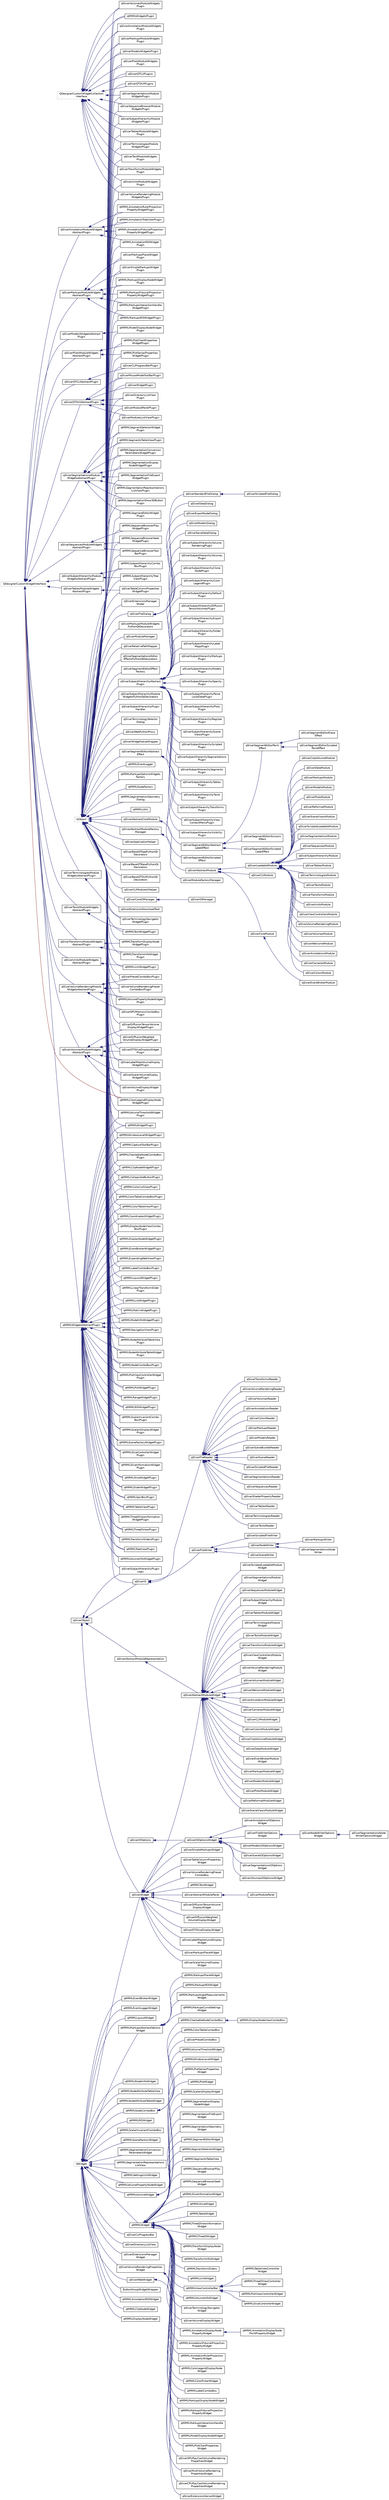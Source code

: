 digraph "Graphical Class Hierarchy"
{
  bgcolor="transparent";
  edge [fontname="Helvetica",fontsize="10",labelfontname="Helvetica",labelfontsize="10"];
  node [fontname="Helvetica",fontsize="10",shape=record];
  rankdir="LR";
  Node866 [label="QDesignerCustomWidgetCollection\lInterface",height=0.2,width=0.4,color="grey75"];
  Node866 -> Node684 [dir="back",color="midnightblue",fontsize="10",style="solid",fontname="Helvetica"];
  Node684 [label="qMRMLWidgetsPlugin",height=0.2,width=0.4,color="black",URL="$classqMRMLWidgetsPlugin.html"];
  Node866 -> Node717 [dir="back",color="midnightblue",fontsize="10",style="solid",fontname="Helvetica"];
  Node717 [label="qSlicerAnnotationModuleWidgets\lPlugin",height=0.2,width=0.4,color="black",URL="$classqSlicerAnnotationModuleWidgetsPlugin.html"];
  Node866 -> Node741 [dir="back",color="midnightblue",fontsize="10",style="solid",fontname="Helvetica"];
  Node741 [label="qSlicerMarkupsModuleWidgets\lPlugin",height=0.2,width=0.4,color="black",URL="$classqSlicerMarkupsModuleWidgetsPlugin.html"];
  Node866 -> Node744 [dir="back",color="midnightblue",fontsize="10",style="solid",fontname="Helvetica"];
  Node744 [label="qSlicerModelsWidgetsPlugin",height=0.2,width=0.4,color="black",URL="$classqSlicerModelsWidgetsPlugin.html"];
  Node866 -> Node749 [dir="back",color="midnightblue",fontsize="10",style="solid",fontname="Helvetica"];
  Node749 [label="qSlicerPlotsModuleWidgets\lPlugin",height=0.2,width=0.4,color="black",URL="$classqSlicerPlotsModuleWidgetsPlugin.html"];
  Node866 -> Node751 [dir="back",color="midnightblue",fontsize="10",style="solid",fontname="Helvetica"];
  Node751 [label="qSlicerQTCLIPlugins",height=0.2,width=0.4,color="black",URL="$classqSlicerQTCLIPlugins.html"];
  Node866 -> Node752 [dir="back",color="midnightblue",fontsize="10",style="solid",fontname="Helvetica"];
  Node752 [label="qSlicerQTGUIPlugins",height=0.2,width=0.4,color="black",URL="$classqSlicerQTGUIPlugins.html"];
  Node866 -> Node756 [dir="back",color="midnightblue",fontsize="10",style="solid",fontname="Helvetica"];
  Node756 [label="qSlicerSegmentationsModule\lWidgetsPlugin",height=0.2,width=0.4,color="black",URL="$classqSlicerSegmentationsModuleWidgetsPlugin.html"];
  Node866 -> Node766 [dir="back",color="midnightblue",fontsize="10",style="solid",fontname="Helvetica"];
  Node766 [label="qSlicerSequenceBrowserModule\lWidgetsPlugin",height=0.2,width=0.4,color="black",URL="$classqSlicerSequenceBrowserModuleWidgetsPlugin.html"];
  Node866 -> Node793 [dir="back",color="midnightblue",fontsize="10",style="solid",fontname="Helvetica"];
  Node793 [label="qSlicerSubjectHierarchyModule\lWidgetsPlugin",height=0.2,width=0.4,color="black",URL="$classqSlicerSubjectHierarchyModuleWidgetsPlugin.html"];
  Node866 -> Node797 [dir="back",color="midnightblue",fontsize="10",style="solid",fontname="Helvetica"];
  Node797 [label="qSlicerTablesModuleWidgets\lPlugin",height=0.2,width=0.4,color="black",URL="$classqSlicerTablesModuleWidgetsPlugin.html"];
  Node866 -> Node798 [dir="back",color="midnightblue",fontsize="10",style="solid",fontname="Helvetica"];
  Node798 [label="qSlicerTerminologiesModule\lWidgetsPlugin",height=0.2,width=0.4,color="black",URL="$classqSlicerTerminologiesModuleWidgetsPlugin.html"];
  Node866 -> Node801 [dir="back",color="midnightblue",fontsize="10",style="solid",fontname="Helvetica"];
  Node801 [label="qSlicerTextModuleWidgets\lPlugin",height=0.2,width=0.4,color="black",URL="$classqSlicerTextModuleWidgetsPlugin.html"];
  Node866 -> Node802 [dir="back",color="midnightblue",fontsize="10",style="solid",fontname="Helvetica"];
  Node802 [label="qSlicerTransformsModuleWidgets\lPlugin",height=0.2,width=0.4,color="black",URL="$classqSlicerTransformsModuleWidgetsPlugin.html"];
  Node866 -> Node803 [dir="back",color="midnightblue",fontsize="10",style="solid",fontname="Helvetica"];
  Node803 [label="qSlicerUnitsModuleWidgets\lPlugin",height=0.2,width=0.4,color="black",URL="$classqSlicerUnitsModuleWidgetsPlugin.html"];
  Node866 -> Node805 [dir="back",color="midnightblue",fontsize="10",style="solid",fontname="Helvetica"];
  Node805 [label="qSlicerVolumeRenderingModule\lWidgetsPlugin",height=0.2,width=0.4,color="black",URL="$classqSlicerVolumeRenderingModuleWidgetsPlugin.html"];
  Node866 -> Node807 [dir="back",color="midnightblue",fontsize="10",style="solid",fontname="Helvetica"];
  Node807 [label="qSlicerVolumesModuleWidgets\lPlugin",height=0.2,width=0.4,color="black",URL="$classqSlicerVolumesModuleWidgetsPlugin.html"];
  Node848 [label="QDesignerCustomWidgetInterface",height=0.2,width=0.4,color="grey75"];
  Node848 -> Node615 [dir="back",color="firebrick4",fontsize="10",style="solid",fontname="Helvetica"];
  Node615 [label="qMRMLColorLegendDisplayNode\lWidgetPlugin",height=0.2,width=0.4,color="black",URL="$classqMRMLColorLegendDisplayNodeWidgetPlugin.html"];
  Node848 -> Node849 [dir="back",color="midnightblue",fontsize="10",style="solid",fontname="Helvetica"];
  Node849 [label="qMRMLWidgetsAbstractPlugin",height=0.2,width=0.4,color="black",URL="$classqMRMLWidgetsAbstractPlugin.html"];
  Node849 -> Node611 [dir="back",color="midnightblue",fontsize="10",style="solid",fontname="Helvetica"];
  Node611 [label="qMRMLCaptureToolBarPlugin",height=0.2,width=0.4,color="black",URL="$classqMRMLCaptureToolBarPlugin.html"];
  Node849 -> Node612 [dir="back",color="midnightblue",fontsize="10",style="solid",fontname="Helvetica"];
  Node612 [label="qMRMLCheckableNodeComboBox\lPlugin",height=0.2,width=0.4,color="black",URL="$classqMRMLCheckableNodeComboBoxPlugin.html"];
  Node849 -> Node613 [dir="back",color="midnightblue",fontsize="10",style="solid",fontname="Helvetica"];
  Node613 [label="qMRMLClipNodeWidgetPlugin",height=0.2,width=0.4,color="black",URL="$classqMRMLClipNodeWidgetPlugin.html"];
  Node849 -> Node614 [dir="back",color="midnightblue",fontsize="10",style="solid",fontname="Helvetica"];
  Node614 [label="qMRMLCollapsibleButtonPlugin",height=0.2,width=0.4,color="black",URL="$classqMRMLCollapsibleButtonPlugin.html"];
  Node849 -> Node616 [dir="back",color="midnightblue",fontsize="10",style="solid",fontname="Helvetica"];
  Node616 [label="qMRMLColorListViewPlugin",height=0.2,width=0.4,color="black",URL="$classqMRMLColorListViewPlugin.html"];
  Node849 -> Node617 [dir="back",color="midnightblue",fontsize="10",style="solid",fontname="Helvetica"];
  Node617 [label="qMRMLColorTableComboBoxPlugin",height=0.2,width=0.4,color="black",URL="$classqMRMLColorTableComboBoxPlugin.html"];
  Node849 -> Node618 [dir="back",color="midnightblue",fontsize="10",style="solid",fontname="Helvetica"];
  Node618 [label="qMRMLColorTableViewPlugin",height=0.2,width=0.4,color="black",URL="$classqMRMLColorTableViewPlugin.html"];
  Node849 -> Node619 [dir="back",color="midnightblue",fontsize="10",style="solid",fontname="Helvetica"];
  Node619 [label="qMRMLCoordinatesWidgetPlugin",height=0.2,width=0.4,color="black",URL="$classqMRMLCoordinatesWidgetPlugin.html"];
  Node849 -> Node620 [dir="back",color="midnightblue",fontsize="10",style="solid",fontname="Helvetica"];
  Node620 [label="qMRMLDisplayNodeViewCombo\lBoxPlugin",height=0.2,width=0.4,color="black",URL="$classqMRMLDisplayNodeViewComboBoxPlugin.html"];
  Node849 -> Node621 [dir="back",color="midnightblue",fontsize="10",style="solid",fontname="Helvetica"];
  Node621 [label="qMRMLDisplayNodeWidgetPlugin",height=0.2,width=0.4,color="black",URL="$classqMRMLDisplayNodeWidgetPlugin.html"];
  Node849 -> Node622 [dir="back",color="midnightblue",fontsize="10",style="solid",fontname="Helvetica"];
  Node622 [label="qMRMLEventBrokerWidgetPlugin",height=0.2,width=0.4,color="black",URL="$classqMRMLEventBrokerWidgetPlugin.html"];
  Node849 -> Node624 [dir="back",color="midnightblue",fontsize="10",style="solid",fontname="Helvetica"];
  Node624 [label="qMRMLExpandingWebViewPlugin",height=0.2,width=0.4,color="black",URL="$classqMRMLExpandingWebViewPlugin.html"];
  Node849 -> Node625 [dir="back",color="midnightblue",fontsize="10",style="solid",fontname="Helvetica"];
  Node625 [label="qMRMLLabelComboBoxPlugin",height=0.2,width=0.4,color="black",URL="$classqMRMLLabelComboBoxPlugin.html"];
  Node849 -> Node626 [dir="back",color="midnightblue",fontsize="10",style="solid",fontname="Helvetica"];
  Node626 [label="qMRMLLayoutWidgetPlugin",height=0.2,width=0.4,color="black",URL="$classqMRMLLayoutWidgetPlugin.html"];
  Node849 -> Node627 [dir="back",color="midnightblue",fontsize="10",style="solid",fontname="Helvetica"];
  Node627 [label="qMRMLLinearTransformSlider\lPlugin",height=0.2,width=0.4,color="black",URL="$classqMRMLLinearTransformSliderPlugin.html"];
  Node849 -> Node628 [dir="back",color="midnightblue",fontsize="10",style="solid",fontname="Helvetica"];
  Node628 [label="qMRMLListWidgetPlugin",height=0.2,width=0.4,color="black",URL="$classqMRMLListWidgetPlugin.html"];
  Node849 -> Node634 [dir="back",color="midnightblue",fontsize="10",style="solid",fontname="Helvetica"];
  Node634 [label="qMRMLMatrixWidgetPlugin",height=0.2,width=0.4,color="black",URL="$classqMRMLMatrixWidgetPlugin.html"];
  Node849 -> Node636 [dir="back",color="midnightblue",fontsize="10",style="solid",fontname="Helvetica"];
  Node636 [label="qMRMLModelInfoWidgetPlugin",height=0.2,width=0.4,color="black",URL="$classqMRMLModelInfoWidgetPlugin.html"];
  Node849 -> Node637 [dir="back",color="midnightblue",fontsize="10",style="solid",fontname="Helvetica"];
  Node637 [label="qMRMLNavigationViewPlugin",height=0.2,width=0.4,color="black",URL="$classqMRMLNavigationViewPlugin.html"];
  Node849 -> Node638 [dir="back",color="midnightblue",fontsize="10",style="solid",fontname="Helvetica"];
  Node638 [label="qMRMLNodeAttributeTableView\lPlugin",height=0.2,width=0.4,color="black",URL="$classqMRMLNodeAttributeTableViewPlugin.html"];
  Node849 -> Node639 [dir="back",color="midnightblue",fontsize="10",style="solid",fontname="Helvetica"];
  Node639 [label="qMRMLNodeAttributeTableWidget\lPlugin",height=0.2,width=0.4,color="black",URL="$classqMRMLNodeAttributeTableWidgetPlugin.html"];
  Node849 -> Node640 [dir="back",color="midnightblue",fontsize="10",style="solid",fontname="Helvetica"];
  Node640 [label="qMRMLNodeComboBoxPlugin",height=0.2,width=0.4,color="black",URL="$classqMRMLNodeComboBoxPlugin.html"];
  Node849 -> Node644 [dir="back",color="midnightblue",fontsize="10",style="solid",fontname="Helvetica"];
  Node644 [label="qMRMLPlotViewControllerWidget\lPlugin",height=0.2,width=0.4,color="black",URL="$classqMRMLPlotViewControllerWidgetPlugin.html"];
  Node849 -> Node645 [dir="back",color="midnightblue",fontsize="10",style="solid",fontname="Helvetica"];
  Node645 [label="qMRMLPlotWidgetPlugin",height=0.2,width=0.4,color="black",URL="$classqMRMLPlotWidgetPlugin.html"];
  Node849 -> Node646 [dir="back",color="midnightblue",fontsize="10",style="solid",fontname="Helvetica"];
  Node646 [label="qMRMLRangeWidgetPlugin",height=0.2,width=0.4,color="black",URL="$classqMRMLRangeWidgetPlugin.html"];
  Node849 -> Node647 [dir="back",color="midnightblue",fontsize="10",style="solid",fontname="Helvetica"];
  Node647 [label="qMRMLROIWidgetPlugin",height=0.2,width=0.4,color="black",URL="$classqMRMLROIWidgetPlugin.html"];
  Node849 -> Node648 [dir="back",color="midnightblue",fontsize="10",style="solid",fontname="Helvetica"];
  Node648 [label="qMRMLScalarInvariantCombo\lBoxPlugin",height=0.2,width=0.4,color="black",URL="$classqMRMLScalarInvariantComboBoxPlugin.html"];
  Node849 -> Node649 [dir="back",color="midnightblue",fontsize="10",style="solid",fontname="Helvetica"];
  Node649 [label="qMRMLScalarsDisplayWidget\lPlugin",height=0.2,width=0.4,color="black",URL="$classqMRMLScalarsDisplayWidgetPlugin.html"];
  Node849 -> Node650 [dir="back",color="midnightblue",fontsize="10",style="solid",fontname="Helvetica"];
  Node650 [label="qMRMLSceneFactoryWidgetPlugin",height=0.2,width=0.4,color="black",URL="$classqMRMLSceneFactoryWidgetPlugin.html"];
  Node849 -> Node663 [dir="back",color="midnightblue",fontsize="10",style="solid",fontname="Helvetica"];
  Node663 [label="qMRMLSliceControllerWidget\lPlugin",height=0.2,width=0.4,color="black",URL="$classqMRMLSliceControllerWidgetPlugin.html"];
  Node849 -> Node664 [dir="back",color="midnightblue",fontsize="10",style="solid",fontname="Helvetica"];
  Node664 [label="qMRMLSliceInformationWidget\lPlugin",height=0.2,width=0.4,color="black",URL="$classqMRMLSliceInformationWidgetPlugin.html"];
  Node849 -> Node665 [dir="back",color="midnightblue",fontsize="10",style="solid",fontname="Helvetica"];
  Node665 [label="qMRMLSliceWidgetPlugin",height=0.2,width=0.4,color="black",URL="$classqMRMLSliceWidgetPlugin.html"];
  Node849 -> Node666 [dir="back",color="midnightblue",fontsize="10",style="solid",fontname="Helvetica"];
  Node666 [label="qMRMLSliderWidgetPlugin",height=0.2,width=0.4,color="black",URL="$classqMRMLSliderWidgetPlugin.html"];
  Node849 -> Node667 [dir="back",color="midnightblue",fontsize="10",style="solid",fontname="Helvetica"];
  Node667 [label="qMRMLSpinBoxPlugin",height=0.2,width=0.4,color="black",URL="$classqMRMLSpinBoxPlugin.html"];
  Node849 -> Node670 [dir="back",color="midnightblue",fontsize="10",style="solid",fontname="Helvetica"];
  Node670 [label="qMRMLTableViewPlugin",height=0.2,width=0.4,color="black",URL="$classqMRMLTableViewPlugin.html"];
  Node849 -> Node672 [dir="back",color="midnightblue",fontsize="10",style="solid",fontname="Helvetica"];
  Node672 [label="qMRMLThreeDViewInformation\lWidgetPlugin",height=0.2,width=0.4,color="black",URL="$classqMRMLThreeDViewInformationWidgetPlugin.html"];
  Node849 -> Node673 [dir="back",color="midnightblue",fontsize="10",style="solid",fontname="Helvetica"];
  Node673 [label="qMRMLThreeDViewPlugin",height=0.2,width=0.4,color="black",URL="$classqMRMLThreeDViewPlugin.html"];
  Node849 -> Node676 [dir="back",color="midnightblue",fontsize="10",style="solid",fontname="Helvetica"];
  Node676 [label="qMRMLTransformSlidersPlugin",height=0.2,width=0.4,color="black",URL="$classqMRMLTransformSlidersPlugin.html"];
  Node849 -> Node677 [dir="back",color="midnightblue",fontsize="10",style="solid",fontname="Helvetica"];
  Node677 [label="qMRMLTreeViewPlugin",height=0.2,width=0.4,color="black",URL="$classqMRMLTreeViewPlugin.html"];
  Node849 -> Node680 [dir="back",color="midnightblue",fontsize="10",style="solid",fontname="Helvetica"];
  Node680 [label="qMRMLVolumeInfoWidgetPlugin",height=0.2,width=0.4,color="black",URL="$classqMRMLVolumeInfoWidgetPlugin.html"];
  Node849 -> Node682 [dir="back",color="midnightblue",fontsize="10",style="solid",fontname="Helvetica"];
  Node682 [label="qMRMLVolumeThresholdWidget\lPlugin",height=0.2,width=0.4,color="black",URL="$classqMRMLVolumeThresholdWidgetPlugin.html"];
  Node849 -> Node683 [dir="back",color="midnightblue",fontsize="10",style="solid",fontname="Helvetica"];
  Node683 [label="qMRMLWidgetPlugin",height=0.2,width=0.4,color="black",URL="$classqMRMLWidgetPlugin.html"];
  Node849 -> Node685 [dir="back",color="midnightblue",fontsize="10",style="solid",fontname="Helvetica"];
  Node685 [label="qMRMLWindowLevelWidgetPlugin",height=0.2,width=0.4,color="black",URL="$classqMRMLWindowLevelWidgetPlugin.html"];
  Node848 -> Node850 [dir="back",color="midnightblue",fontsize="10",style="solid",fontname="Helvetica"];
  Node850 [label="qSlicerAnnotationModuleWidgets\lAbstractPlugin",height=0.2,width=0.4,color="black",URL="$classqSlicerAnnotationModuleWidgetsAbstractPlugin.html"];
  Node850 -> Node607 [dir="back",color="midnightblue",fontsize="10",style="solid",fontname="Helvetica"];
  Node607 [label="qMRMLAnnotationFiducialProjection\lPropertyWidgetPlugin",height=0.2,width=0.4,color="black",URL="$classqMRMLAnnotationFiducialProjectionPropertyWidgetPlugin.html"];
  Node850 -> Node608 [dir="back",color="midnightblue",fontsize="10",style="solid",fontname="Helvetica"];
  Node608 [label="qMRMLAnnotationROIWidget\lPlugin",height=0.2,width=0.4,color="black",URL="$classqMRMLAnnotationROIWidgetPlugin.html"];
  Node850 -> Node609 [dir="back",color="midnightblue",fontsize="10",style="solid",fontname="Helvetica"];
  Node609 [label="qMRMLAnnotationRulerProjection\lPropertyWidgetPlugin",height=0.2,width=0.4,color="black",URL="$classqMRMLAnnotationRulerProjectionPropertyWidgetPlugin.html"];
  Node850 -> Node610 [dir="back",color="midnightblue",fontsize="10",style="solid",fontname="Helvetica"];
  Node610 [label="qMRMLAnnotationTreeViewPlugin",height=0.2,width=0.4,color="black",URL="$classqMRMLAnnotationTreeViewPlugin.html"];
  Node848 -> Node851 [dir="back",color="midnightblue",fontsize="10",style="solid",fontname="Helvetica"];
  Node851 [label="qSlicerMarkupsModuleWidgets\lAbstractPlugin",height=0.2,width=0.4,color="black",URL="$classqSlicerMarkupsModuleWidgetsAbstractPlugin.html"];
  Node851 -> Node629 [dir="back",color="midnightblue",fontsize="10",style="solid",fontname="Helvetica"];
  Node629 [label="qMRMLMarkupsDisplayNodeWidget\lPlugin",height=0.2,width=0.4,color="black",URL="$classqMRMLMarkupsDisplayNodeWidgetPlugin.html"];
  Node851 -> Node630 [dir="back",color="midnightblue",fontsize="10",style="solid",fontname="Helvetica"];
  Node630 [label="qMRMLMarkupsFiducialProjection\lPropertyWidgetPlugin",height=0.2,width=0.4,color="black",URL="$classqMRMLMarkupsFiducialProjectionPropertyWidgetPlugin.html"];
  Node851 -> Node631 [dir="back",color="midnightblue",fontsize="10",style="solid",fontname="Helvetica"];
  Node631 [label="qMRMLMarkupsInteractionHandle\lWidgetPlugin",height=0.2,width=0.4,color="black",URL="$classqMRMLMarkupsInteractionHandleWidgetPlugin.html"];
  Node851 -> Node633 [dir="back",color="midnightblue",fontsize="10",style="solid",fontname="Helvetica"];
  Node633 [label="qMRMLMarkupsROIWidgetPlugin",height=0.2,width=0.4,color="black",URL="$classqMRMLMarkupsROIWidgetPlugin.html"];
  Node851 -> Node743 [dir="back",color="midnightblue",fontsize="10",style="solid",fontname="Helvetica"];
  Node743 [label="qSlicerMarkupsPlaceWidget\lPlugin",height=0.2,width=0.4,color="black",URL="$classqSlicerMarkupsPlaceWidgetPlugin.html"];
  Node851 -> Node767 [dir="back",color="midnightblue",fontsize="10",style="solid",fontname="Helvetica"];
  Node767 [label="qSlicerSimpleMarkupsWidget\lPlugin",height=0.2,width=0.4,color="black",URL="$classqSlicerSimpleMarkupsWidgetPlugin.html"];
  Node848 -> Node852 [dir="back",color="midnightblue",fontsize="10",style="solid",fontname="Helvetica"];
  Node852 [label="qSlicerModelsWidgetsAbstract\lPlugin",height=0.2,width=0.4,color="black",URL="$classqSlicerModelsWidgetsAbstractPlugin.html"];
  Node852 -> Node635 [dir="back",color="midnightblue",fontsize="10",style="solid",fontname="Helvetica"];
  Node635 [label="qMRMLModelDisplayNodeWidget\lPlugin",height=0.2,width=0.4,color="black",URL="$classqMRMLModelDisplayNodeWidgetPlugin.html"];
  Node848 -> Node853 [dir="back",color="midnightblue",fontsize="10",style="solid",fontname="Helvetica"];
  Node853 [label="qSlicerPlotsModuleWidgets\lAbstractPlugin",height=0.2,width=0.4,color="black",URL="$classqSlicerPlotsModuleWidgetsAbstractPlugin.html"];
  Node853 -> Node642 [dir="back",color="midnightblue",fontsize="10",style="solid",fontname="Helvetica"];
  Node642 [label="qMRMLPlotChartProperties\lWidgetPlugin",height=0.2,width=0.4,color="black",URL="$classqMRMLPlotChartPropertiesWidgetPlugin.html"];
  Node853 -> Node643 [dir="back",color="midnightblue",fontsize="10",style="solid",fontname="Helvetica"];
  Node643 [label="qMRMLPlotSeriesProperties\lWidgetPlugin",height=0.2,width=0.4,color="black",URL="$classqMRMLPlotSeriesPropertiesWidgetPlugin.html"];
  Node848 -> Node854 [dir="back",color="midnightblue",fontsize="10",style="solid",fontname="Helvetica"];
  Node854 [label="qSlicerQTCLIAbstractPlugin",height=0.2,width=0.4,color="black",URL="$classqSlicerQTCLIAbstractPlugin.html"];
  Node854 -> Node723 [dir="back",color="midnightblue",fontsize="10",style="solid",fontname="Helvetica"];
  Node723 [label="qSlicerCLIProgressBarPlugin",height=0.2,width=0.4,color="black",URL="$classqSlicerCLIProgressBarPlugin.html"];
  Node848 -> Node855 [dir="back",color="midnightblue",fontsize="10",style="solid",fontname="Helvetica"];
  Node855 [label="qSlicerQTGUIAbstractPlugin",height=0.2,width=0.4,color="black",URL="$classqSlicerQTGUIAbstractPlugin.html"];
  Node855 -> Node728 [dir="back",color="midnightblue",fontsize="10",style="solid",fontname="Helvetica"];
  Node728 [label="qSlicerDirectoryListView\lPlugin",height=0.2,width=0.4,color="black",URL="$classqSlicerDirectoryListViewPlugin.html"];
  Node855 -> Node746 [dir="back",color="midnightblue",fontsize="10",style="solid",fontname="Helvetica"];
  Node746 [label="qSlicerModulePanelPlugin",height=0.2,width=0.4,color="black",URL="$classqSlicerModulePanelPlugin.html"];
  Node855 -> Node747 [dir="back",color="midnightblue",fontsize="10",style="solid",fontname="Helvetica"];
  Node747 [label="qSlicerModulesListViewPlugin",height=0.2,width=0.4,color="black",URL="$classqSlicerModulesListViewPlugin.html"];
  Node855 -> Node748 [dir="back",color="midnightblue",fontsize="10",style="solid",fontname="Helvetica"];
  Node748 [label="qSlicerMouseModeToolBarPlugin",height=0.2,width=0.4,color="black",URL="$classqSlicerMouseModeToolBarPlugin.html"];
  Node855 -> Node809 [dir="back",color="midnightblue",fontsize="10",style="solid",fontname="Helvetica"];
  Node809 [label="qSlicerWidgetPlugin",height=0.2,width=0.4,color="black",URL="$classqSlicerWidgetPlugin.html"];
  Node848 -> Node856 [dir="back",color="midnightblue",fontsize="10",style="solid",fontname="Helvetica"];
  Node856 [label="qSlicerSegmentationsModule\lWidgetsAbstractPlugin",height=0.2,width=0.4,color="black",URL="$classqSlicerSegmentationsModuleWidgetsAbstractPlugin.html"];
  Node856 -> Node651 [dir="back",color="midnightblue",fontsize="10",style="solid",fontname="Helvetica"];
  Node651 [label="qMRMLSegmentationConversion\lParametersWidgetPlugin",height=0.2,width=0.4,color="black",URL="$classqMRMLSegmentationConversionParametersWidgetPlugin.html"];
  Node856 -> Node652 [dir="back",color="midnightblue",fontsize="10",style="solid",fontname="Helvetica"];
  Node652 [label="qMRMLSegmentationDisplay\lNodeWidgetPlugin",height=0.2,width=0.4,color="black",URL="$classqMRMLSegmentationDisplayNodeWidgetPlugin.html"];
  Node856 -> Node653 [dir="back",color="midnightblue",fontsize="10",style="solid",fontname="Helvetica"];
  Node653 [label="qMRMLSegmentationFileExport\lWidgetPlugin",height=0.2,width=0.4,color="black",URL="$classqMRMLSegmentationFileExportWidgetPlugin.html"];
  Node856 -> Node655 [dir="back",color="midnightblue",fontsize="10",style="solid",fontname="Helvetica"];
  Node655 [label="qMRMLSegmentationRepresentations\lListViewPlugin",height=0.2,width=0.4,color="black",URL="$classqMRMLSegmentationRepresentationsListViewPlugin.html"];
  Node856 -> Node656 [dir="back",color="midnightblue",fontsize="10",style="solid",fontname="Helvetica"];
  Node656 [label="qMRMLSegmentationShow3DButton\lPlugin",height=0.2,width=0.4,color="black",URL="$classqMRMLSegmentationShow3DButtonPlugin.html"];
  Node856 -> Node657 [dir="back",color="midnightblue",fontsize="10",style="solid",fontname="Helvetica"];
  Node657 [label="qMRMLSegmentEditorWidget\lPlugin",height=0.2,width=0.4,color="black",URL="$classqMRMLSegmentEditorWidgetPlugin.html"];
  Node856 -> Node658 [dir="back",color="midnightblue",fontsize="10",style="solid",fontname="Helvetica"];
  Node658 [label="qMRMLSegmentSelectorWidget\lPlugin",height=0.2,width=0.4,color="black",URL="$classqMRMLSegmentSelectorWidgetPlugin.html"];
  Node856 -> Node659 [dir="back",color="midnightblue",fontsize="10",style="solid",fontname="Helvetica"];
  Node659 [label="qMRMLSegmentsTableViewPlugin",height=0.2,width=0.4,color="black",URL="$classqMRMLSegmentsTableViewPlugin.html"];
  Node848 -> Node857 [dir="back",color="midnightblue",fontsize="10",style="solid",fontname="Helvetica"];
  Node857 [label="qSlicerSequencesModuleWidgets\lAbstractPlugin",height=0.2,width=0.4,color="black",URL="$classqSlicerSequencesModuleWidgetsAbstractPlugin.html"];
  Node857 -> Node660 [dir="back",color="midnightblue",fontsize="10",style="solid",fontname="Helvetica"];
  Node660 [label="qMRMLSequenceBrowserPlay\lWidgetPlugin",height=0.2,width=0.4,color="black",URL="$classqMRMLSequenceBrowserPlayWidgetPlugin.html"];
  Node857 -> Node661 [dir="back",color="midnightblue",fontsize="10",style="solid",fontname="Helvetica"];
  Node661 [label="qMRMLSequenceBrowserSeek\lWidgetPlugin",height=0.2,width=0.4,color="black",URL="$classqMRMLSequenceBrowserSeekWidgetPlugin.html"];
  Node857 -> Node662 [dir="back",color="midnightblue",fontsize="10",style="solid",fontname="Helvetica"];
  Node662 [label="qMRMLSequenceBrowserTool\lBarPlugin",height=0.2,width=0.4,color="black",URL="$classqMRMLSequenceBrowserToolBarPlugin.html"];
  Node848 -> Node858 [dir="back",color="midnightblue",fontsize="10",style="solid",fontname="Helvetica"];
  Node858 [label="qSlicerSubjectHierarchyModule\lWidgetsAbstractPlugin",height=0.2,width=0.4,color="black",URL="$classqSlicerSubjectHierarchyModuleWidgetsAbstractPlugin.html"];
  Node858 -> Node668 [dir="back",color="midnightblue",fontsize="10",style="solid",fontname="Helvetica"];
  Node668 [label="qMRMLSubjectHierarchyCombo\lBoxPlugin",height=0.2,width=0.4,color="black",URL="$classqMRMLSubjectHierarchyComboBoxPlugin.html"];
  Node858 -> Node669 [dir="back",color="midnightblue",fontsize="10",style="solid",fontname="Helvetica"];
  Node669 [label="qMRMLSubjectHierarchyTree\lViewPlugin",height=0.2,width=0.4,color="black",URL="$classqMRMLSubjectHierarchyTreeViewPlugin.html"];
  Node848 -> Node859 [dir="back",color="midnightblue",fontsize="10",style="solid",fontname="Helvetica"];
  Node859 [label="qSlicerTablesModuleWidgets\lAbstractPlugin",height=0.2,width=0.4,color="black",URL="$classqSlicerTablesModuleWidgetsAbstractPlugin.html"];
  Node859 -> Node796 [dir="back",color="midnightblue",fontsize="10",style="solid",fontname="Helvetica"];
  Node796 [label="qSlicerTableColumnProperties\lWidgetPlugin",height=0.2,width=0.4,color="black",URL="$classqSlicerTableColumnPropertiesWidgetPlugin.html"];
  Node848 -> Node860 [dir="back",color="midnightblue",fontsize="10",style="solid",fontname="Helvetica"];
  Node860 [label="qSlicerTerminologiesModule\lWidgetsAbstractPlugin",height=0.2,width=0.4,color="black",URL="$classqSlicerTerminologiesModuleWidgetsAbstractPlugin.html"];
  Node860 -> Node799 [dir="back",color="midnightblue",fontsize="10",style="solid",fontname="Helvetica"];
  Node799 [label="qSlicerTerminologyNavigator\lWidgetPlugin",height=0.2,width=0.4,color="black",URL="$classqSlicerTerminologyNavigatorWidgetPlugin.html"];
  Node848 -> Node861 [dir="back",color="midnightblue",fontsize="10",style="solid",fontname="Helvetica"];
  Node861 [label="qSlicerTextsModuleWidgets\lAbstractPlugin",height=0.2,width=0.4,color="black",URL="$classqSlicerTextsModuleWidgetsAbstractPlugin.html"];
  Node861 -> Node671 [dir="back",color="midnightblue",fontsize="10",style="solid",fontname="Helvetica"];
  Node671 [label="qMRMLTextWidgetPlugin",height=0.2,width=0.4,color="black",URL="$classqMRMLTextWidgetPlugin.html"];
  Node848 -> Node862 [dir="back",color="midnightblue",fontsize="10",style="solid",fontname="Helvetica"];
  Node862 [label="qSlicerTransformsModuleWidgets\lAbstractPlugin",height=0.2,width=0.4,color="black",URL="$classqSlicerTransformsModuleWidgetsAbstractPlugin.html"];
  Node862 -> Node674 [dir="back",color="midnightblue",fontsize="10",style="solid",fontname="Helvetica"];
  Node674 [label="qMRMLTransformDisplayNode\lWidgetPlugin",height=0.2,width=0.4,color="black",URL="$classqMRMLTransformDisplayNodeWidgetPlugin.html"];
  Node862 -> Node675 [dir="back",color="midnightblue",fontsize="10",style="solid",fontname="Helvetica"];
  Node675 [label="qMRMLTransformInfoWidget\lPlugin",height=0.2,width=0.4,color="black",URL="$classqMRMLTransformInfoWidgetPlugin.html"];
  Node848 -> Node863 [dir="back",color="midnightblue",fontsize="10",style="solid",fontname="Helvetica"];
  Node863 [label="qSlicerUnitsModuleWidgets\lAbstractPlugin",height=0.2,width=0.4,color="black",URL="$classqSlicerUnitsModuleWidgetsAbstractPlugin.html"];
  Node863 -> Node678 [dir="back",color="midnightblue",fontsize="10",style="solid",fontname="Helvetica"];
  Node678 [label="qMRMLUnitWidgetPlugin",height=0.2,width=0.4,color="black",URL="$classqMRMLUnitWidgetPlugin.html"];
  Node848 -> Node864 [dir="back",color="midnightblue",fontsize="10",style="solid",fontname="Helvetica"];
  Node864 [label="qSlicerVolumeRenderingModule\lWidgetsAbstractPlugin",height=0.2,width=0.4,color="black",URL="$classqSlicerVolumeRenderingModuleWidgetsAbstractPlugin.html"];
  Node864 -> Node681 [dir="back",color="midnightblue",fontsize="10",style="solid",fontname="Helvetica"];
  Node681 [label="qMRMLVolumePropertyNodeWidget\lPlugin",height=0.2,width=0.4,color="black",URL="$classqMRMLVolumePropertyNodeWidgetPlugin.html"];
  Node864 -> Node739 [dir="back",color="midnightblue",fontsize="10",style="solid",fontname="Helvetica"];
  Node739 [label="qSlicerGPUMemoryComboBox\lPlugin",height=0.2,width=0.4,color="black",URL="$classqSlicerGPUMemoryComboBoxPlugin.html"];
  Node864 -> Node750 [dir="back",color="midnightblue",fontsize="10",style="solid",fontname="Helvetica"];
  Node750 [label="qSlicerPresetComboBoxPlugin",height=0.2,width=0.4,color="black",URL="$classqSlicerPresetComboBoxPlugin.html"];
  Node864 -> Node806 [dir="back",color="midnightblue",fontsize="10",style="solid",fontname="Helvetica"];
  Node806 [label="qSlicerVolumeRenderingPreset\lComboBoxPlugin",height=0.2,width=0.4,color="black",URL="$classqSlicerVolumeRenderingPresetComboBoxPlugin.html"];
  Node848 -> Node865 [dir="back",color="midnightblue",fontsize="10",style="solid",fontname="Helvetica"];
  Node865 [label="qSlicerVolumesModuleWidgets\lAbstractPlugin",height=0.2,width=0.4,color="black",URL="$classqSlicerVolumesModuleWidgetsAbstractPlugin.html"];
  Node865 -> Node726 [dir="back",color="midnightblue",fontsize="10",style="solid",fontname="Helvetica"];
  Node726 [label="qSlicerDiffusionTensorVolume\lDisplayWidgetPlugin",height=0.2,width=0.4,color="black",URL="$classqSlicerDiffusionTensorVolumeDisplayWidgetPlugin.html"];
  Node865 -> Node727 [dir="back",color="midnightblue",fontsize="10",style="solid",fontname="Helvetica"];
  Node727 [label="qSlicerDiffusionWeighted\lVolumeDisplayWidgetPlugin",height=0.2,width=0.4,color="black",URL="$classqSlicerDiffusionWeightedVolumeDisplayWidgetPlugin.html"];
  Node865 -> Node729 [dir="back",color="midnightblue",fontsize="10",style="solid",fontname="Helvetica"];
  Node729 [label="qSlicerDTISliceDisplayWidget\lPlugin",height=0.2,width=0.4,color="black",URL="$classqSlicerDTISliceDisplayWidgetPlugin.html"];
  Node865 -> Node740 [dir="back",color="midnightblue",fontsize="10",style="solid",fontname="Helvetica"];
  Node740 [label="qSlicerLabelMapVolumeDisplay\lWidgetPlugin",height=0.2,width=0.4,color="black",URL="$classqSlicerLabelMapVolumeDisplayWidgetPlugin.html"];
  Node865 -> Node754 [dir="back",color="midnightblue",fontsize="10",style="solid",fontname="Helvetica"];
  Node754 [label="qSlicerScalarVolumeDisplay\lWidgetPlugin",height=0.2,width=0.4,color="black",URL="$classqSlicerScalarVolumeDisplayWidgetPlugin.html"];
  Node865 -> Node804 [dir="back",color="midnightblue",fontsize="10",style="solid",fontname="Helvetica"];
  Node804 [label="qSlicerVolumeDisplayWidget\lPlugin",height=0.2,width=0.4,color="black",URL="$classqSlicerVolumeDisplayWidgetPlugin.html"];
  Node606 [label="QObject",height=0.2,width=0.4,color="grey75"];
  Node606 -> Node607 [dir="back",color="midnightblue",fontsize="10",style="solid",fontname="Helvetica"];
  Node606 -> Node608 [dir="back",color="midnightblue",fontsize="10",style="solid",fontname="Helvetica"];
  Node606 -> Node609 [dir="back",color="midnightblue",fontsize="10",style="solid",fontname="Helvetica"];
  Node606 -> Node610 [dir="back",color="midnightblue",fontsize="10",style="solid",fontname="Helvetica"];
  Node606 -> Node611 [dir="back",color="midnightblue",fontsize="10",style="solid",fontname="Helvetica"];
  Node606 -> Node612 [dir="back",color="midnightblue",fontsize="10",style="solid",fontname="Helvetica"];
  Node606 -> Node613 [dir="back",color="midnightblue",fontsize="10",style="solid",fontname="Helvetica"];
  Node606 -> Node614 [dir="back",color="midnightblue",fontsize="10",style="solid",fontname="Helvetica"];
  Node606 -> Node615 [dir="back",color="midnightblue",fontsize="10",style="solid",fontname="Helvetica"];
  Node606 -> Node616 [dir="back",color="midnightblue",fontsize="10",style="solid",fontname="Helvetica"];
  Node606 -> Node617 [dir="back",color="midnightblue",fontsize="10",style="solid",fontname="Helvetica"];
  Node606 -> Node618 [dir="back",color="midnightblue",fontsize="10",style="solid",fontname="Helvetica"];
  Node606 -> Node619 [dir="back",color="midnightblue",fontsize="10",style="solid",fontname="Helvetica"];
  Node606 -> Node620 [dir="back",color="midnightblue",fontsize="10",style="solid",fontname="Helvetica"];
  Node606 -> Node621 [dir="back",color="midnightblue",fontsize="10",style="solid",fontname="Helvetica"];
  Node606 -> Node622 [dir="back",color="midnightblue",fontsize="10",style="solid",fontname="Helvetica"];
  Node606 -> Node623 [dir="back",color="midnightblue",fontsize="10",style="solid",fontname="Helvetica"];
  Node623 [label="qMRMLEventLogger",height=0.2,width=0.4,color="black",URL="$classqMRMLEventLogger.html"];
  Node606 -> Node624 [dir="back",color="midnightblue",fontsize="10",style="solid",fontname="Helvetica"];
  Node606 -> Node625 [dir="back",color="midnightblue",fontsize="10",style="solid",fontname="Helvetica"];
  Node606 -> Node626 [dir="back",color="midnightblue",fontsize="10",style="solid",fontname="Helvetica"];
  Node606 -> Node627 [dir="back",color="midnightblue",fontsize="10",style="solid",fontname="Helvetica"];
  Node606 -> Node628 [dir="back",color="midnightblue",fontsize="10",style="solid",fontname="Helvetica"];
  Node606 -> Node629 [dir="back",color="midnightblue",fontsize="10",style="solid",fontname="Helvetica"];
  Node606 -> Node630 [dir="back",color="midnightblue",fontsize="10",style="solid",fontname="Helvetica"];
  Node606 -> Node631 [dir="back",color="midnightblue",fontsize="10",style="solid",fontname="Helvetica"];
  Node606 -> Node632 [dir="back",color="midnightblue",fontsize="10",style="solid",fontname="Helvetica"];
  Node632 [label="qMRMLMarkupsOptionsWidgets\lFactory",height=0.2,width=0.4,color="black",URL="$classqMRMLMarkupsOptionsWidgetsFactory.html",tooltip="Singleton class managing segment editor effect plugins. "];
  Node606 -> Node633 [dir="back",color="midnightblue",fontsize="10",style="solid",fontname="Helvetica"];
  Node606 -> Node634 [dir="back",color="midnightblue",fontsize="10",style="solid",fontname="Helvetica"];
  Node606 -> Node635 [dir="back",color="midnightblue",fontsize="10",style="solid",fontname="Helvetica"];
  Node606 -> Node636 [dir="back",color="midnightblue",fontsize="10",style="solid",fontname="Helvetica"];
  Node606 -> Node637 [dir="back",color="midnightblue",fontsize="10",style="solid",fontname="Helvetica"];
  Node606 -> Node638 [dir="back",color="midnightblue",fontsize="10",style="solid",fontname="Helvetica"];
  Node606 -> Node639 [dir="back",color="midnightblue",fontsize="10",style="solid",fontname="Helvetica"];
  Node606 -> Node640 [dir="back",color="midnightblue",fontsize="10",style="solid",fontname="Helvetica"];
  Node606 -> Node641 [dir="back",color="midnightblue",fontsize="10",style="solid",fontname="Helvetica"];
  Node641 [label="qMRMLNodeFactory",height=0.2,width=0.4,color="black",URL="$classqMRMLNodeFactory.html"];
  Node606 -> Node642 [dir="back",color="midnightblue",fontsize="10",style="solid",fontname="Helvetica"];
  Node606 -> Node643 [dir="back",color="midnightblue",fontsize="10",style="solid",fontname="Helvetica"];
  Node606 -> Node644 [dir="back",color="midnightblue",fontsize="10",style="solid",fontname="Helvetica"];
  Node606 -> Node645 [dir="back",color="midnightblue",fontsize="10",style="solid",fontname="Helvetica"];
  Node606 -> Node646 [dir="back",color="midnightblue",fontsize="10",style="solid",fontname="Helvetica"];
  Node606 -> Node647 [dir="back",color="midnightblue",fontsize="10",style="solid",fontname="Helvetica"];
  Node606 -> Node648 [dir="back",color="midnightblue",fontsize="10",style="solid",fontname="Helvetica"];
  Node606 -> Node649 [dir="back",color="midnightblue",fontsize="10",style="solid",fontname="Helvetica"];
  Node606 -> Node650 [dir="back",color="midnightblue",fontsize="10",style="solid",fontname="Helvetica"];
  Node606 -> Node651 [dir="back",color="midnightblue",fontsize="10",style="solid",fontname="Helvetica"];
  Node606 -> Node652 [dir="back",color="midnightblue",fontsize="10",style="solid",fontname="Helvetica"];
  Node606 -> Node653 [dir="back",color="midnightblue",fontsize="10",style="solid",fontname="Helvetica"];
  Node606 -> Node654 [dir="back",color="midnightblue",fontsize="10",style="solid",fontname="Helvetica"];
  Node654 [label="qMRMLSegmentationGeometry\lDialog",height=0.2,width=0.4,color="black",URL="$classqMRMLSegmentationGeometryDialog.html",tooltip="Qt dialog for changing segmentation labelmap geometry. "];
  Node606 -> Node655 [dir="back",color="midnightblue",fontsize="10",style="solid",fontname="Helvetica"];
  Node606 -> Node656 [dir="back",color="midnightblue",fontsize="10",style="solid",fontname="Helvetica"];
  Node606 -> Node657 [dir="back",color="midnightblue",fontsize="10",style="solid",fontname="Helvetica"];
  Node606 -> Node658 [dir="back",color="midnightblue",fontsize="10",style="solid",fontname="Helvetica"];
  Node606 -> Node659 [dir="back",color="midnightblue",fontsize="10",style="solid",fontname="Helvetica"];
  Node606 -> Node660 [dir="back",color="midnightblue",fontsize="10",style="solid",fontname="Helvetica"];
  Node606 -> Node661 [dir="back",color="midnightblue",fontsize="10",style="solid",fontname="Helvetica"];
  Node606 -> Node662 [dir="back",color="midnightblue",fontsize="10",style="solid",fontname="Helvetica"];
  Node606 -> Node663 [dir="back",color="midnightblue",fontsize="10",style="solid",fontname="Helvetica"];
  Node606 -> Node664 [dir="back",color="midnightblue",fontsize="10",style="solid",fontname="Helvetica"];
  Node606 -> Node665 [dir="back",color="midnightblue",fontsize="10",style="solid",fontname="Helvetica"];
  Node606 -> Node666 [dir="back",color="midnightblue",fontsize="10",style="solid",fontname="Helvetica"];
  Node606 -> Node667 [dir="back",color="midnightblue",fontsize="10",style="solid",fontname="Helvetica"];
  Node606 -> Node668 [dir="back",color="midnightblue",fontsize="10",style="solid",fontname="Helvetica"];
  Node606 -> Node669 [dir="back",color="midnightblue",fontsize="10",style="solid",fontname="Helvetica"];
  Node606 -> Node670 [dir="back",color="midnightblue",fontsize="10",style="solid",fontname="Helvetica"];
  Node606 -> Node671 [dir="back",color="midnightblue",fontsize="10",style="solid",fontname="Helvetica"];
  Node606 -> Node672 [dir="back",color="midnightblue",fontsize="10",style="solid",fontname="Helvetica"];
  Node606 -> Node673 [dir="back",color="midnightblue",fontsize="10",style="solid",fontname="Helvetica"];
  Node606 -> Node674 [dir="back",color="midnightblue",fontsize="10",style="solid",fontname="Helvetica"];
  Node606 -> Node675 [dir="back",color="midnightblue",fontsize="10",style="solid",fontname="Helvetica"];
  Node606 -> Node676 [dir="back",color="midnightblue",fontsize="10",style="solid",fontname="Helvetica"];
  Node606 -> Node677 [dir="back",color="midnightblue",fontsize="10",style="solid",fontname="Helvetica"];
  Node606 -> Node678 [dir="back",color="midnightblue",fontsize="10",style="solid",fontname="Helvetica"];
  Node606 -> Node679 [dir="back",color="midnightblue",fontsize="10",style="solid",fontname="Helvetica"];
  Node679 [label="qMRMLUtils",height=0.2,width=0.4,color="black",URL="$classqMRMLUtils.html"];
  Node606 -> Node680 [dir="back",color="midnightblue",fontsize="10",style="solid",fontname="Helvetica"];
  Node606 -> Node681 [dir="back",color="midnightblue",fontsize="10",style="solid",fontname="Helvetica"];
  Node606 -> Node682 [dir="back",color="midnightblue",fontsize="10",style="solid",fontname="Helvetica"];
  Node606 -> Node683 [dir="back",color="midnightblue",fontsize="10",style="solid",fontname="Helvetica"];
  Node606 -> Node684 [dir="back",color="midnightblue",fontsize="10",style="solid",fontname="Helvetica"];
  Node606 -> Node685 [dir="back",color="midnightblue",fontsize="10",style="solid",fontname="Helvetica"];
  Node606 -> Node686 [dir="back",color="midnightblue",fontsize="10",style="solid",fontname="Helvetica"];
  Node686 [label="qSlicerAbstractCoreModule",height=0.2,width=0.4,color="black",URL="$classqSlicerAbstractCoreModule.html",tooltip="qSlicerAbstractCoreModule is the base class of any module in Slicer. "];
  Node686 -> Node687 [dir="back",color="midnightblue",fontsize="10",style="solid",fontname="Helvetica"];
  Node687 [label="qSlicerAbstractModule",height=0.2,width=0.4,color="black",URL="$classqSlicerAbstractModule.html"];
  Node687 -> Node688 [dir="back",color="midnightblue",fontsize="10",style="solid",fontname="Helvetica"];
  Node688 [label="qSlicerCLIModule",height=0.2,width=0.4,color="black",URL="$classqSlicerCLIModule.html"];
  Node687 -> Node689 [dir="back",color="midnightblue",fontsize="10",style="solid",fontname="Helvetica"];
  Node689 [label="qSlicerCoreModule",height=0.2,width=0.4,color="black",URL="$classqSlicerCoreModule.html"];
  Node689 -> Node690 [dir="back",color="midnightblue",fontsize="10",style="solid",fontname="Helvetica"];
  Node690 [label="qSlicerEventBrokerModule",height=0.2,width=0.4,color="black",URL="$classqSlicerEventBrokerModule.html"];
  Node687 -> Node691 [dir="back",color="midnightblue",fontsize="10",style="solid",fontname="Helvetica"];
  Node691 [label="qSlicerLoadableModule",height=0.2,width=0.4,color="black",URL="$classqSlicerLoadableModule.html"];
  Node691 -> Node692 [dir="back",color="midnightblue",fontsize="10",style="solid",fontname="Helvetica"];
  Node692 [label="qSlicerAnnotationsModule",height=0.2,width=0.4,color="black",URL="$classqSlicerAnnotationsModule.html"];
  Node691 -> Node693 [dir="back",color="midnightblue",fontsize="10",style="solid",fontname="Helvetica"];
  Node693 [label="qSlicerCamerasModule",height=0.2,width=0.4,color="black",URL="$classqSlicerCamerasModule.html"];
  Node691 -> Node694 [dir="back",color="midnightblue",fontsize="10",style="solid",fontname="Helvetica"];
  Node694 [label="qSlicerColorsModule",height=0.2,width=0.4,color="black",URL="$classqSlicerColorsModule.html"];
  Node691 -> Node695 [dir="back",color="midnightblue",fontsize="10",style="solid",fontname="Helvetica"];
  Node695 [label="qSlicerCropVolumeModule",height=0.2,width=0.4,color="black",URL="$classqSlicerCropVolumeModule.html"];
  Node691 -> Node696 [dir="back",color="midnightblue",fontsize="10",style="solid",fontname="Helvetica"];
  Node696 [label="qSlicerDataModule",height=0.2,width=0.4,color="black",URL="$classqSlicerDataModule.html"];
  Node691 -> Node697 [dir="back",color="midnightblue",fontsize="10",style="solid",fontname="Helvetica"];
  Node697 [label="qSlicerMarkupsModule",height=0.2,width=0.4,color="black",URL="$classqSlicerMarkupsModule.html"];
  Node691 -> Node698 [dir="back",color="midnightblue",fontsize="10",style="solid",fontname="Helvetica"];
  Node698 [label="qSlicerModelsModule",height=0.2,width=0.4,color="black",URL="$classqSlicerModelsModule.html"];
  Node691 -> Node699 [dir="back",color="midnightblue",fontsize="10",style="solid",fontname="Helvetica"];
  Node699 [label="qSlicerPlotsModule",height=0.2,width=0.4,color="black",URL="$classqSlicerPlotsModule.html"];
  Node691 -> Node700 [dir="back",color="midnightblue",fontsize="10",style="solid",fontname="Helvetica"];
  Node700 [label="qSlicerReformatModule",height=0.2,width=0.4,color="black",URL="$classqSlicerReformatModule.html"];
  Node691 -> Node701 [dir="back",color="midnightblue",fontsize="10",style="solid",fontname="Helvetica"];
  Node701 [label="qSlicerSceneViewsModule",height=0.2,width=0.4,color="black",URL="$classqSlicerSceneViewsModule.html"];
  Node691 -> Node702 [dir="back",color="midnightblue",fontsize="10",style="solid",fontname="Helvetica"];
  Node702 [label="qSlicerScriptedLoadableModule",height=0.2,width=0.4,color="black",URL="$classqSlicerScriptedLoadableModule.html"];
  Node691 -> Node703 [dir="back",color="midnightblue",fontsize="10",style="solid",fontname="Helvetica"];
  Node703 [label="qSlicerSegmentationsModule",height=0.2,width=0.4,color="black",URL="$classqSlicerSegmentationsModule.html"];
  Node691 -> Node704 [dir="back",color="midnightblue",fontsize="10",style="solid",fontname="Helvetica"];
  Node704 [label="qSlicerSequencesModule",height=0.2,width=0.4,color="black",URL="$classqSlicerSequencesModule.html"];
  Node691 -> Node705 [dir="back",color="midnightblue",fontsize="10",style="solid",fontname="Helvetica"];
  Node705 [label="qSlicerSubjectHierarchyModule",height=0.2,width=0.4,color="black",URL="$classqSlicerSubjectHierarchyModule.html"];
  Node691 -> Node706 [dir="back",color="midnightblue",fontsize="10",style="solid",fontname="Helvetica"];
  Node706 [label="qSlicerTablesModule",height=0.2,width=0.4,color="black",URL="$classqSlicerTablesModule.html"];
  Node691 -> Node707 [dir="back",color="midnightblue",fontsize="10",style="solid",fontname="Helvetica"];
  Node707 [label="qSlicerTerminologiesModule",height=0.2,width=0.4,color="black",URL="$classqSlicerTerminologiesModule.html"];
  Node691 -> Node708 [dir="back",color="midnightblue",fontsize="10",style="solid",fontname="Helvetica"];
  Node708 [label="qSlicerTextsModule",height=0.2,width=0.4,color="black",URL="$classqSlicerTextsModule.html"];
  Node691 -> Node709 [dir="back",color="midnightblue",fontsize="10",style="solid",fontname="Helvetica"];
  Node709 [label="qSlicerTransformsModule",height=0.2,width=0.4,color="black",URL="$classqSlicerTransformsModule.html"];
  Node691 -> Node710 [dir="back",color="midnightblue",fontsize="10",style="solid",fontname="Helvetica"];
  Node710 [label="qSlicerUnitsModule",height=0.2,width=0.4,color="black",URL="$classqSlicerUnitsModule.html"];
  Node691 -> Node711 [dir="back",color="midnightblue",fontsize="10",style="solid",fontname="Helvetica"];
  Node711 [label="qSlicerViewControllersModule",height=0.2,width=0.4,color="black",URL="$classqSlicerViewControllersModule.html"];
  Node691 -> Node712 [dir="back",color="midnightblue",fontsize="10",style="solid",fontname="Helvetica"];
  Node712 [label="qSlicerVolumeRenderingModule",height=0.2,width=0.4,color="black",URL="$classqSlicerVolumeRenderingModule.html"];
  Node691 -> Node713 [dir="back",color="midnightblue",fontsize="10",style="solid",fontname="Helvetica"];
  Node713 [label="qSlicerVolumesModule",height=0.2,width=0.4,color="black",URL="$classqSlicerVolumesModule.html"];
  Node691 -> Node714 [dir="back",color="midnightblue",fontsize="10",style="solid",fontname="Helvetica"];
  Node714 [label="qSlicerWelcomeModule",height=0.2,width=0.4,color="black",URL="$classqSlicerWelcomeModule.html"];
  Node606 -> Node715 [dir="back",color="midnightblue",fontsize="10",style="solid",fontname="Helvetica"];
  Node715 [label="qSlicerAbstractModuleFactory\lManager",height=0.2,width=0.4,color="black",URL="$classqSlicerAbstractModuleFactoryManager.html"];
  Node715 -> Node716 [dir="back",color="midnightblue",fontsize="10",style="solid",fontname="Helvetica"];
  Node716 [label="qSlicerModuleFactoryManager",height=0.2,width=0.4,color="black",URL="$classqSlicerModuleFactoryManager.html"];
  Node606 -> Node717 [dir="back",color="midnightblue",fontsize="10",style="solid",fontname="Helvetica"];
  Node606 -> Node718 [dir="back",color="midnightblue",fontsize="10",style="solid",fontname="Helvetica"];
  Node718 [label="qSlicerApplicationHelper",height=0.2,width=0.4,color="black",URL="$classqSlicerApplicationHelper.html"];
  Node606 -> Node719 [dir="back",color="midnightblue",fontsize="10",style="solid",fontname="Helvetica"];
  Node719 [label="qSlicerBaseQTAppPythonQt\lDecorators",height=0.2,width=0.4,color="black",URL="$classqSlicerBaseQTAppPythonQtDecorators.html"];
  Node606 -> Node720 [dir="back",color="midnightblue",fontsize="10",style="solid",fontname="Helvetica"];
  Node720 [label="qSlicerBaseQTBasePythonQt\lDecorators",height=0.2,width=0.4,color="black",URL="$classqSlicerBaseQTBasePythonQtDecorators.html"];
  Node606 -> Node721 [dir="back",color="midnightblue",fontsize="10",style="solid",fontname="Helvetica"];
  Node721 [label="qSlicerBaseQTGUIPythonQt\lDecorators",height=0.2,width=0.4,color="black",URL="$classqSlicerBaseQTGUIPythonQtDecorators.html"];
  Node606 -> Node722 [dir="back",color="midnightblue",fontsize="10",style="solid",fontname="Helvetica"];
  Node722 [label="qSlicerCLIModuleUIHelper",height=0.2,width=0.4,color="black",URL="$classqSlicerCLIModuleUIHelper.html"];
  Node606 -> Node723 [dir="back",color="midnightblue",fontsize="10",style="solid",fontname="Helvetica"];
  Node606 -> Node724 [dir="back",color="midnightblue",fontsize="10",style="solid",fontname="Helvetica"];
  Node724 [label="qSlicerCoreIOManager",height=0.2,width=0.4,color="black",URL="$classqSlicerCoreIOManager.html"];
  Node724 -> Node725 [dir="back",color="midnightblue",fontsize="10",style="solid",fontname="Helvetica"];
  Node725 [label="qSlicerIOManager",height=0.2,width=0.4,color="black",URL="$classqSlicerIOManager.html"];
  Node606 -> Node726 [dir="back",color="midnightblue",fontsize="10",style="solid",fontname="Helvetica"];
  Node606 -> Node727 [dir="back",color="midnightblue",fontsize="10",style="solid",fontname="Helvetica"];
  Node606 -> Node728 [dir="back",color="midnightblue",fontsize="10",style="solid",fontname="Helvetica"];
  Node606 -> Node729 [dir="back",color="midnightblue",fontsize="10",style="solid",fontname="Helvetica"];
  Node606 -> Node730 [dir="back",color="midnightblue",fontsize="10",style="solid",fontname="Helvetica"];
  Node730 [label="qSlicerExtensionDownloadTask",height=0.2,width=0.4,color="black",URL="$classqSlicerExtensionDownloadTask.html"];
  Node606 -> Node731 [dir="back",color="midnightblue",fontsize="10",style="solid",fontname="Helvetica"];
  Node731 [label="qSlicerExtensionsManager\lModel",height=0.2,width=0.4,color="black",URL="$classqSlicerExtensionsManagerModel.html",tooltip="Class querying and storing extensions data. "];
  Node606 -> Node732 [dir="back",color="midnightblue",fontsize="10",style="solid",fontname="Helvetica"];
  Node732 [label="qSlicerFileDialog",height=0.2,width=0.4,color="black",URL="$classqSlicerFileDialog.html"];
  Node732 -> Node733 [dir="back",color="midnightblue",fontsize="10",style="solid",fontname="Helvetica"];
  Node733 [label="qSlicerDataDialog",height=0.2,width=0.4,color="black",URL="$classqSlicerDataDialog.html"];
  Node732 -> Node734 [dir="back",color="midnightblue",fontsize="10",style="solid",fontname="Helvetica"];
  Node734 [label="qSlicerExportNodeDialog",height=0.2,width=0.4,color="black",URL="$classqSlicerExportNodeDialog.html"];
  Node732 -> Node735 [dir="back",color="midnightblue",fontsize="10",style="solid",fontname="Helvetica"];
  Node735 [label="qSlicerModelsDialog",height=0.2,width=0.4,color="black",URL="$classqSlicerModelsDialog.html"];
  Node732 -> Node736 [dir="back",color="midnightblue",fontsize="10",style="solid",fontname="Helvetica"];
  Node736 [label="qSlicerSaveDataDialog",height=0.2,width=0.4,color="black",URL="$classqSlicerSaveDataDialog.html"];
  Node732 -> Node737 [dir="back",color="midnightblue",fontsize="10",style="solid",fontname="Helvetica"];
  Node737 [label="qSlicerStandardFileDialog",height=0.2,width=0.4,color="black",URL="$classqSlicerStandardFileDialog.html"];
  Node737 -> Node738 [dir="back",color="midnightblue",fontsize="10",style="solid",fontname="Helvetica"];
  Node738 [label="qSlicerScriptedFileDialog",height=0.2,width=0.4,color="black",URL="$classqSlicerScriptedFileDialog.html"];
  Node606 -> Node739 [dir="back",color="midnightblue",fontsize="10",style="solid",fontname="Helvetica"];
  Node606 -> Node577 [dir="back",color="midnightblue",fontsize="10",style="solid",fontname="Helvetica"];
  Node577 [label="qSlicerIO",height=0.2,width=0.4,color="black",URL="$classqSlicerIO.html",tooltip="Base class for qSlicerFileReader and qSlicerFileWriter. "];
  Node577 -> Node578 [dir="back",color="midnightblue",fontsize="10",style="solid",fontname="Helvetica"];
  Node578 [label="qSlicerFileReader",height=0.2,width=0.4,color="black",URL="$classqSlicerFileReader.html"];
  Node578 -> Node579 [dir="back",color="midnightblue",fontsize="10",style="solid",fontname="Helvetica"];
  Node579 [label="qSlicerAnnotationsReader",height=0.2,width=0.4,color="black",URL="$classqSlicerAnnotationsReader.html"];
  Node578 -> Node580 [dir="back",color="midnightblue",fontsize="10",style="solid",fontname="Helvetica"];
  Node580 [label="qSlicerColorsReader",height=0.2,width=0.4,color="black",URL="$classqSlicerColorsReader.html"];
  Node578 -> Node581 [dir="back",color="midnightblue",fontsize="10",style="solid",fontname="Helvetica"];
  Node581 [label="qSlicerMarkupsReader",height=0.2,width=0.4,color="black",URL="$classqSlicerMarkupsReader.html"];
  Node578 -> Node582 [dir="back",color="midnightblue",fontsize="10",style="solid",fontname="Helvetica"];
  Node582 [label="qSlicerModelsReader",height=0.2,width=0.4,color="black",URL="$classqSlicerModelsReader.html"];
  Node578 -> Node583 [dir="back",color="midnightblue",fontsize="10",style="solid",fontname="Helvetica"];
  Node583 [label="qSlicerSceneBundleReader",height=0.2,width=0.4,color="black",URL="$classqSlicerSceneBundleReader.html"];
  Node578 -> Node584 [dir="back",color="midnightblue",fontsize="10",style="solid",fontname="Helvetica"];
  Node584 [label="qSlicerSceneReader",height=0.2,width=0.4,color="black",URL="$classqSlicerSceneReader.html"];
  Node578 -> Node585 [dir="back",color="midnightblue",fontsize="10",style="solid",fontname="Helvetica"];
  Node585 [label="qSlicerScriptedFileReader",height=0.2,width=0.4,color="black",URL="$classqSlicerScriptedFileReader.html"];
  Node578 -> Node586 [dir="back",color="midnightblue",fontsize="10",style="solid",fontname="Helvetica"];
  Node586 [label="qSlicerSegmentationsReader",height=0.2,width=0.4,color="black",URL="$classqSlicerSegmentationsReader.html"];
  Node578 -> Node587 [dir="back",color="midnightblue",fontsize="10",style="solid",fontname="Helvetica"];
  Node587 [label="qSlicerSequencesReader",height=0.2,width=0.4,color="black",URL="$classqSlicerSequencesReader.html"];
  Node578 -> Node588 [dir="back",color="midnightblue",fontsize="10",style="solid",fontname="Helvetica"];
  Node588 [label="qSlicerShaderPropertyReader",height=0.2,width=0.4,color="black",URL="$classqSlicerShaderPropertyReader.html"];
  Node578 -> Node589 [dir="back",color="midnightblue",fontsize="10",style="solid",fontname="Helvetica"];
  Node589 [label="qSlicerTablesReader",height=0.2,width=0.4,color="black",URL="$classqSlicerTablesReader.html"];
  Node578 -> Node590 [dir="back",color="midnightblue",fontsize="10",style="solid",fontname="Helvetica"];
  Node590 [label="qSlicerTerminologiesReader",height=0.2,width=0.4,color="black",URL="$classqSlicerTerminologiesReader.html"];
  Node578 -> Node591 [dir="back",color="midnightblue",fontsize="10",style="solid",fontname="Helvetica"];
  Node591 [label="qSlicerTextsReader",height=0.2,width=0.4,color="black",URL="$classqSlicerTextsReader.html"];
  Node578 -> Node592 [dir="back",color="midnightblue",fontsize="10",style="solid",fontname="Helvetica"];
  Node592 [label="qSlicerTransformsReader",height=0.2,width=0.4,color="black",URL="$classqSlicerTransformsReader.html"];
  Node578 -> Node593 [dir="back",color="midnightblue",fontsize="10",style="solid",fontname="Helvetica"];
  Node593 [label="qSlicerVolumeRenderingReader",height=0.2,width=0.4,color="black",URL="$classqSlicerVolumeRenderingReader.html"];
  Node578 -> Node594 [dir="back",color="midnightblue",fontsize="10",style="solid",fontname="Helvetica"];
  Node594 [label="qSlicerVolumesReader",height=0.2,width=0.4,color="black",URL="$classqSlicerVolumesReader.html"];
  Node577 -> Node595 [dir="back",color="midnightblue",fontsize="10",style="solid",fontname="Helvetica"];
  Node595 [label="qSlicerFileWriter",height=0.2,width=0.4,color="black",URL="$classqSlicerFileWriter.html"];
  Node595 -> Node596 [dir="back",color="midnightblue",fontsize="10",style="solid",fontname="Helvetica"];
  Node596 [label="qSlicerNodeWriter",height=0.2,width=0.4,color="black",URL="$classqSlicerNodeWriter.html",tooltip="Utility class that is ready to use for most of the nodes. "];
  Node596 -> Node597 [dir="back",color="midnightblue",fontsize="10",style="solid",fontname="Helvetica"];
  Node597 [label="qSlicerMarkupsWriter",height=0.2,width=0.4,color="black",URL="$classqSlicerMarkupsWriter.html",tooltip="Utility class that offers writing of markups in both json format, regardless of the current storage n..."];
  Node596 -> Node598 [dir="back",color="midnightblue",fontsize="10",style="solid",fontname="Helvetica"];
  Node598 [label="qSlicerSegmentationsNode\lWriter",height=0.2,width=0.4,color="black",URL="$classqSlicerSegmentationsNodeWriter.html",tooltip="Utility class that is ready to use for most of the nodes. "];
  Node595 -> Node599 [dir="back",color="midnightblue",fontsize="10",style="solid",fontname="Helvetica"];
  Node599 [label="qSlicerSceneWriter",height=0.2,width=0.4,color="black",URL="$classqSlicerSceneWriter.html"];
  Node595 -> Node600 [dir="back",color="midnightblue",fontsize="10",style="solid",fontname="Helvetica"];
  Node600 [label="qSlicerScriptedFileWriter",height=0.2,width=0.4,color="black",URL="$classqSlicerScriptedFileWriter.html"];
  Node606 -> Node740 [dir="back",color="midnightblue",fontsize="10",style="solid",fontname="Helvetica"];
  Node606 -> Node741 [dir="back",color="midnightblue",fontsize="10",style="solid",fontname="Helvetica"];
  Node606 -> Node742 [dir="back",color="midnightblue",fontsize="10",style="solid",fontname="Helvetica"];
  Node742 [label="qSlicerMarkupsModuleWidgets\lPythonQtDecorators",height=0.2,width=0.4,color="black",URL="$classqSlicerMarkupsModuleWidgetsPythonQtDecorators.html"];
  Node606 -> Node743 [dir="back",color="midnightblue",fontsize="10",style="solid",fontname="Helvetica"];
  Node606 -> Node744 [dir="back",color="midnightblue",fontsize="10",style="solid",fontname="Helvetica"];
  Node606 -> Node745 [dir="back",color="midnightblue",fontsize="10",style="solid",fontname="Helvetica"];
  Node745 [label="qSlicerModuleManager",height=0.2,width=0.4,color="black",URL="$classqSlicerModuleManager.html"];
  Node606 -> Node746 [dir="back",color="midnightblue",fontsize="10",style="solid",fontname="Helvetica"];
  Node606 -> Node747 [dir="back",color="midnightblue",fontsize="10",style="solid",fontname="Helvetica"];
  Node606 -> Node748 [dir="back",color="midnightblue",fontsize="10",style="solid",fontname="Helvetica"];
  Node606 -> Node749 [dir="back",color="midnightblue",fontsize="10",style="solid",fontname="Helvetica"];
  Node606 -> Node750 [dir="back",color="midnightblue",fontsize="10",style="solid",fontname="Helvetica"];
  Node606 -> Node751 [dir="back",color="midnightblue",fontsize="10",style="solid",fontname="Helvetica"];
  Node606 -> Node752 [dir="back",color="midnightblue",fontsize="10",style="solid",fontname="Helvetica"];
  Node606 -> Node753 [dir="back",color="midnightblue",fontsize="10",style="solid",fontname="Helvetica"];
  Node753 [label="qSlicerRelativePathMapper",height=0.2,width=0.4,color="black",URL="$classqSlicerRelativePathMapper.html"];
  Node606 -> Node754 [dir="back",color="midnightblue",fontsize="10",style="solid",fontname="Helvetica"];
  Node606 -> Node755 [dir="back",color="midnightblue",fontsize="10",style="solid",fontname="Helvetica"];
  Node755 [label="qSlicerSegmentationsEditor\lEffectsPythonQtDecorators",height=0.2,width=0.4,color="black",URL="$classqSlicerSegmentationsEditorEffectsPythonQtDecorators.html"];
  Node606 -> Node756 [dir="back",color="midnightblue",fontsize="10",style="solid",fontname="Helvetica"];
  Node606 -> Node757 [dir="back",color="midnightblue",fontsize="10",style="solid",fontname="Helvetica"];
  Node757 [label="qSlicerSegmentEditorAbstract\lEffect",height=0.2,width=0.4,color="black",URL="$classqSlicerSegmentEditorAbstractEffect.html",tooltip="Abstract class for segment editor effects. "];
  Node757 -> Node758 [dir="back",color="midnightblue",fontsize="10",style="solid",fontname="Helvetica"];
  Node758 [label="qSlicerSegmentEditorAbstract\lLabelEffect",height=0.2,width=0.4,color="black",URL="$classqSlicerSegmentEditorAbstractLabelEffect.html",tooltip="Base class for all \"label\" effects. "];
  Node758 -> Node759 [dir="back",color="midnightblue",fontsize="10",style="solid",fontname="Helvetica"];
  Node759 [label="qSlicerSegmentEditorPaint\lEffect",height=0.2,width=0.4,color="black",URL="$classqSlicerSegmentEditorPaintEffect.html"];
  Node759 -> Node760 [dir="back",color="midnightblue",fontsize="10",style="solid",fontname="Helvetica"];
  Node760 [label="qSlicerSegmentEditorErase\lEffect",height=0.2,width=0.4,color="black",URL="$classqSlicerSegmentEditorEraseEffect.html"];
  Node759 -> Node761 [dir="back",color="midnightblue",fontsize="10",style="solid",fontname="Helvetica"];
  Node761 [label="qSlicerSegmentEditorScripted\lPaintEffect",height=0.2,width=0.4,color="black",URL="$classqSlicerSegmentEditorScriptedPaintEffect.html",tooltip="Scripted abstract effect for implementing paint effects in python. "];
  Node758 -> Node762 [dir="back",color="midnightblue",fontsize="10",style="solid",fontname="Helvetica"];
  Node762 [label="qSlicerSegmentEditorScissors\lEffect",height=0.2,width=0.4,color="black",URL="$classqSlicerSegmentEditorScissorsEffect.html"];
  Node758 -> Node763 [dir="back",color="midnightblue",fontsize="10",style="solid",fontname="Helvetica"];
  Node763 [label="qSlicerSegmentEditorScripted\lLabelEffect",height=0.2,width=0.4,color="black",URL="$classqSlicerSegmentEditorScriptedLabelEffect.html",tooltip="Scripted abstract effect for implementing label effects in python. "];
  Node757 -> Node764 [dir="back",color="midnightblue",fontsize="10",style="solid",fontname="Helvetica"];
  Node764 [label="qSlicerSegmentEditorScripted\lEffect",height=0.2,width=0.4,color="black",URL="$classqSlicerSegmentEditorScriptedEffect.html",tooltip="Scripted abstract effect for implementing segment editor effects in python. "];
  Node606 -> Node765 [dir="back",color="midnightblue",fontsize="10",style="solid",fontname="Helvetica"];
  Node765 [label="qSlicerSegmentEditorEffect\lFactory",height=0.2,width=0.4,color="black",URL="$classqSlicerSegmentEditorEffectFactory.html",tooltip="Singleton class managing segment editor effect plugins. "];
  Node606 -> Node766 [dir="back",color="midnightblue",fontsize="10",style="solid",fontname="Helvetica"];
  Node606 -> Node767 [dir="back",color="midnightblue",fontsize="10",style="solid",fontname="Helvetica"];
  Node606 -> Node768 [dir="back",color="midnightblue",fontsize="10",style="solid",fontname="Helvetica"];
  Node768 [label="qSlicerSubjectHierarchyAbstract\lPlugin",height=0.2,width=0.4,color="black",URL="$classqSlicerSubjectHierarchyAbstractPlugin.html",tooltip="Abstract plugin for handling Subject Hierarchy items. "];
  Node768 -> Node769 [dir="back",color="midnightblue",fontsize="10",style="solid",fontname="Helvetica"];
  Node769 [label="qSlicerSubjectHierarchyClone\lNodePlugin",height=0.2,width=0.4,color="black",URL="$classqSlicerSubjectHierarchyCloneNodePlugin.html"];
  Node768 -> Node770 [dir="back",color="midnightblue",fontsize="10",style="solid",fontname="Helvetica"];
  Node770 [label="qSlicerSubjectHierarchyColor\lLegendPlugin",height=0.2,width=0.4,color="black",URL="$classqSlicerSubjectHierarchyColorLegendPlugin.html"];
  Node768 -> Node771 [dir="back",color="midnightblue",fontsize="10",style="solid",fontname="Helvetica"];
  Node771 [label="qSlicerSubjectHierarchyDefault\lPlugin",height=0.2,width=0.4,color="black",URL="$classqSlicerSubjectHierarchyDefaultPlugin.html",tooltip="Default Subject Hierarchy plugin to exercise features of the abstract plugin. This plugin must not be..."];
  Node768 -> Node772 [dir="back",color="midnightblue",fontsize="10",style="solid",fontname="Helvetica"];
  Node772 [label="qSlicerSubjectHierarchyDiffusion\lTensorVolumesPlugin",height=0.2,width=0.4,color="black",URL="$classqSlicerSubjectHierarchyDiffusionTensorVolumesPlugin.html"];
  Node768 -> Node773 [dir="back",color="midnightblue",fontsize="10",style="solid",fontname="Helvetica"];
  Node773 [label="qSlicerSubjectHierarchyExport\lPlugin",height=0.2,width=0.4,color="black",URL="$classqSlicerSubjectHierarchyExportPlugin.html"];
  Node768 -> Node774 [dir="back",color="midnightblue",fontsize="10",style="solid",fontname="Helvetica"];
  Node774 [label="qSlicerSubjectHierarchyFolder\lPlugin",height=0.2,width=0.4,color="black",URL="$classqSlicerSubjectHierarchyFolderPlugin.html",tooltip="Subject hierarchy folder plugin. "];
  Node768 -> Node775 [dir="back",color="midnightblue",fontsize="10",style="solid",fontname="Helvetica"];
  Node775 [label="qSlicerSubjectHierarchyLabel\lMapsPlugin",height=0.2,width=0.4,color="black",URL="$classqSlicerSubjectHierarchyLabelMapsPlugin.html"];
  Node768 -> Node776 [dir="back",color="midnightblue",fontsize="10",style="solid",fontname="Helvetica"];
  Node776 [label="qSlicerSubjectHierarchyMarkups\lPlugin",height=0.2,width=0.4,color="black",URL="$classqSlicerSubjectHierarchyMarkupsPlugin.html"];
  Node768 -> Node777 [dir="back",color="midnightblue",fontsize="10",style="solid",fontname="Helvetica"];
  Node777 [label="qSlicerSubjectHierarchyModels\lPlugin",height=0.2,width=0.4,color="black",URL="$classqSlicerSubjectHierarchyModelsPlugin.html"];
  Node768 -> Node778 [dir="back",color="midnightblue",fontsize="10",style="solid",fontname="Helvetica"];
  Node778 [label="qSlicerSubjectHierarchyOpacity\lPlugin",height=0.2,width=0.4,color="black",URL="$classqSlicerSubjectHierarchyOpacityPlugin.html"];
  Node768 -> Node779 [dir="back",color="midnightblue",fontsize="10",style="solid",fontname="Helvetica"];
  Node779 [label="qSlicerSubjectHierarchyParse\lLocalDataPlugin",height=0.2,width=0.4,color="black",URL="$classqSlicerSubjectHierarchyParseLocalDataPlugin.html"];
  Node768 -> Node780 [dir="back",color="midnightblue",fontsize="10",style="solid",fontname="Helvetica"];
  Node780 [label="qSlicerSubjectHierarchyPlots\lPlugin",height=0.2,width=0.4,color="black",URL="$classqSlicerSubjectHierarchyPlotsPlugin.html"];
  Node768 -> Node781 [dir="back",color="midnightblue",fontsize="10",style="solid",fontname="Helvetica"];
  Node781 [label="qSlicerSubjectHierarchyRegister\lPlugin",height=0.2,width=0.4,color="black",URL="$classqSlicerSubjectHierarchyRegisterPlugin.html"];
  Node768 -> Node782 [dir="back",color="midnightblue",fontsize="10",style="solid",fontname="Helvetica"];
  Node782 [label="qSlicerSubjectHierarchyScene\lViewsPlugin",height=0.2,width=0.4,color="black",URL="$classqSlicerSubjectHierarchySceneViewsPlugin.html"];
  Node768 -> Node783 [dir="back",color="midnightblue",fontsize="10",style="solid",fontname="Helvetica"];
  Node783 [label="qSlicerSubjectHierarchyScripted\lPlugin",height=0.2,width=0.4,color="black",URL="$classqSlicerSubjectHierarchyScriptedPlugin.html",tooltip="Scripted abstract plugin for handling subject hierarchy items or providing actions for items..."];
  Node768 -> Node784 [dir="back",color="midnightblue",fontsize="10",style="solid",fontname="Helvetica"];
  Node784 [label="qSlicerSubjectHierarchySegmentations\lPlugin",height=0.2,width=0.4,color="black",URL="$classqSlicerSubjectHierarchySegmentationsPlugin.html"];
  Node768 -> Node785 [dir="back",color="midnightblue",fontsize="10",style="solid",fontname="Helvetica"];
  Node785 [label="qSlicerSubjectHierarchySegments\lPlugin",height=0.2,width=0.4,color="black",URL="$classqSlicerSubjectHierarchySegmentsPlugin.html"];
  Node768 -> Node786 [dir="back",color="midnightblue",fontsize="10",style="solid",fontname="Helvetica"];
  Node786 [label="qSlicerSubjectHierarchyTables\lPlugin",height=0.2,width=0.4,color="black",URL="$classqSlicerSubjectHierarchyTablesPlugin.html"];
  Node768 -> Node787 [dir="back",color="midnightblue",fontsize="10",style="solid",fontname="Helvetica"];
  Node787 [label="qSlicerSubjectHierarchyTexts\lPlugin",height=0.2,width=0.4,color="black",URL="$classqSlicerSubjectHierarchyTextsPlugin.html"];
  Node768 -> Node788 [dir="back",color="midnightblue",fontsize="10",style="solid",fontname="Helvetica"];
  Node788 [label="qSlicerSubjectHierarchyTransforms\lPlugin",height=0.2,width=0.4,color="black",URL="$classqSlicerSubjectHierarchyTransformsPlugin.html"];
  Node768 -> Node789 [dir="back",color="midnightblue",fontsize="10",style="solid",fontname="Helvetica"];
  Node789 [label="qSlicerSubjectHierarchyView\lContextMenuPlugin",height=0.2,width=0.4,color="black",URL="$classqSlicerSubjectHierarchyViewContextMenuPlugin.html",tooltip="Subject hierarchy view menu plugin. "];
  Node768 -> Node790 [dir="back",color="midnightblue",fontsize="10",style="solid",fontname="Helvetica"];
  Node790 [label="qSlicerSubjectHierarchyVisibility\lPlugin",height=0.2,width=0.4,color="black",URL="$classqSlicerSubjectHierarchyVisibilityPlugin.html"];
  Node768 -> Node791 [dir="back",color="midnightblue",fontsize="10",style="solid",fontname="Helvetica"];
  Node791 [label="qSlicerSubjectHierarchyVolume\lRenderingPlugin",height=0.2,width=0.4,color="black",URL="$classqSlicerSubjectHierarchyVolumeRenderingPlugin.html"];
  Node768 -> Node792 [dir="back",color="midnightblue",fontsize="10",style="solid",fontname="Helvetica"];
  Node792 [label="qSlicerSubjectHierarchyVolumes\lPlugin",height=0.2,width=0.4,color="black",URL="$classqSlicerSubjectHierarchyVolumesPlugin.html"];
  Node606 -> Node793 [dir="back",color="midnightblue",fontsize="10",style="solid",fontname="Helvetica"];
  Node606 -> Node794 [dir="back",color="midnightblue",fontsize="10",style="solid",fontname="Helvetica"];
  Node794 [label="qSlicerSubjectHierarchyModule\lWidgetsPythonQtDecorators",height=0.2,width=0.4,color="black",URL="$classqSlicerSubjectHierarchyModuleWidgetsPythonQtDecorators.html"];
  Node606 -> Node795 [dir="back",color="midnightblue",fontsize="10",style="solid",fontname="Helvetica"];
  Node795 [label="qSlicerSubjectHierarchyPlugin\lHandler",height=0.2,width=0.4,color="black",URL="$classqSlicerSubjectHierarchyPluginHandler.html",tooltip="Singleton class managing Subject Hierarchy plugins. "];
  Node606 -> Node601 [dir="back",color="midnightblue",fontsize="10",style="solid",fontname="Helvetica"];
  Node601 [label="qSlicerSubjectHierarchyPlugin\lLogic",height=0.2,width=0.4,color="black",URL="$classqSlicerSubjectHierarchyPluginLogic.html",tooltip="Qt-based logic class to exercise Qt-related logic functions. The Subject hierarchy plugin mechanism a..."];
  Node606 -> Node796 [dir="back",color="midnightblue",fontsize="10",style="solid",fontname="Helvetica"];
  Node606 -> Node797 [dir="back",color="midnightblue",fontsize="10",style="solid",fontname="Helvetica"];
  Node606 -> Node798 [dir="back",color="midnightblue",fontsize="10",style="solid",fontname="Helvetica"];
  Node606 -> Node799 [dir="back",color="midnightblue",fontsize="10",style="solid",fontname="Helvetica"];
  Node606 -> Node800 [dir="back",color="midnightblue",fontsize="10",style="solid",fontname="Helvetica"];
  Node800 [label="qSlicerTerminologySelector\lDialog",height=0.2,width=0.4,color="black",URL="$classqSlicerTerminologySelectorDialog.html",tooltip="Qt dialog for selecting a terminology entry. "];
  Node606 -> Node801 [dir="back",color="midnightblue",fontsize="10",style="solid",fontname="Helvetica"];
  Node606 -> Node802 [dir="back",color="midnightblue",fontsize="10",style="solid",fontname="Helvetica"];
  Node606 -> Node803 [dir="back",color="midnightblue",fontsize="10",style="solid",fontname="Helvetica"];
  Node606 -> Node804 [dir="back",color="midnightblue",fontsize="10",style="solid",fontname="Helvetica"];
  Node606 -> Node805 [dir="back",color="midnightblue",fontsize="10",style="solid",fontname="Helvetica"];
  Node606 -> Node806 [dir="back",color="midnightblue",fontsize="10",style="solid",fontname="Helvetica"];
  Node606 -> Node807 [dir="back",color="midnightblue",fontsize="10",style="solid",fontname="Helvetica"];
  Node606 -> Node808 [dir="back",color="midnightblue",fontsize="10",style="solid",fontname="Helvetica"];
  Node808 [label="qSlicerWebPythonProxy",height=0.2,width=0.4,color="black",URL="$classqSlicerWebPythonProxy.html"];
  Node606 -> Node809 [dir="back",color="midnightblue",fontsize="10",style="solid",fontname="Helvetica"];
  Node606 -> Node810 [dir="back",color="midnightblue",fontsize="10",style="solid",fontname="Helvetica"];
  Node810 [label="qSlicerWidgetValueWrapper",height=0.2,width=0.4,color="black",URL="$classqSlicerWidgetValueWrapper.html"];
  Node602 [label="qSlicerIOOptions",height=0.2,width=0.4,color="black",URL="$classqSlicerIOOptions.html"];
  Node602 -> Node519 [dir="back",color="midnightblue",fontsize="10",style="solid",fontname="Helvetica"];
  Node519 [label="qSlicerIOOptionsWidget",height=0.2,width=0.4,color="black",URL="$classqSlicerIOOptionsWidget.html"];
  Node519 -> Node520 [dir="back",color="midnightblue",fontsize="10",style="solid",fontname="Helvetica"];
  Node520 [label="qSlicerAnnotationsIOOptions\lWidget",height=0.2,width=0.4,color="black",URL="$classqSlicerAnnotationsIOOptionsWidget.html"];
  Node519 -> Node521 [dir="back",color="midnightblue",fontsize="10",style="solid",fontname="Helvetica"];
  Node521 [label="qSlicerFileWriterOptions\lWidget",height=0.2,width=0.4,color="black",URL="$classqSlicerFileWriterOptionsWidget.html",tooltip="Base class for all the Writer Options widget. "];
  Node521 -> Node522 [dir="back",color="midnightblue",fontsize="10",style="solid",fontname="Helvetica"];
  Node522 [label="qSlicerNodeWriterOptions\lWidget",height=0.2,width=0.4,color="black",URL="$classqSlicerNodeWriterOptionsWidget.html"];
  Node522 -> Node523 [dir="back",color="midnightblue",fontsize="10",style="solid",fontname="Helvetica"];
  Node523 [label="qSlicerSegmentationsNode\lWriterOptionsWidget",height=0.2,width=0.4,color="black",URL="$classqSlicerSegmentationsNodeWriterOptionsWidget.html"];
  Node519 -> Node524 [dir="back",color="midnightblue",fontsize="10",style="solid",fontname="Helvetica"];
  Node524 [label="qSlicerModelsIOOptionsWidget",height=0.2,width=0.4,color="black",URL="$classqSlicerModelsIOOptionsWidget.html"];
  Node519 -> Node525 [dir="back",color="midnightblue",fontsize="10",style="solid",fontname="Helvetica"];
  Node525 [label="qSlicerSceneIOOptionsWidget",height=0.2,width=0.4,color="black",URL="$classqSlicerSceneIOOptionsWidget.html"];
  Node519 -> Node526 [dir="back",color="midnightblue",fontsize="10",style="solid",fontname="Helvetica"];
  Node526 [label="qSlicerSegmentationsIOOptions\lWidget",height=0.2,width=0.4,color="black",URL="$classqSlicerSegmentationsIOOptionsWidget.html"];
  Node519 -> Node527 [dir="back",color="midnightblue",fontsize="10",style="solid",fontname="Helvetica"];
  Node527 [label="qSlicerVolumesIOOptionsWidget",height=0.2,width=0.4,color="black",URL="$classqSlicerVolumesIOOptionsWidget.html"];
  Node575 [label="qSlicerObject",height=0.2,width=0.4,color="black",URL="$classqSlicerObject.html"];
  Node575 -> Node576 [dir="back",color="midnightblue",fontsize="10",style="solid",fontname="Helvetica"];
  Node576 [label="qSlicerAbstractModuleRepresentation",height=0.2,width=0.4,color="black",URL="$classqSlicerAbstractModuleRepresentation.html"];
  Node576 -> Node491 [dir="back",color="midnightblue",fontsize="10",style="solid",fontname="Helvetica"];
  Node491 [label="qSlicerAbstractModuleWidget",height=0.2,width=0.4,color="black",URL="$classqSlicerAbstractModuleWidget.html"];
  Node491 -> Node492 [dir="back",color="midnightblue",fontsize="10",style="solid",fontname="Helvetica"];
  Node492 [label="qSlicerAnnotationModuleWidget",height=0.2,width=0.4,color="black",URL="$classqSlicerAnnotationModuleWidget.html"];
  Node491 -> Node493 [dir="back",color="midnightblue",fontsize="10",style="solid",fontname="Helvetica"];
  Node493 [label="qSlicerCamerasModuleWidget",height=0.2,width=0.4,color="black",URL="$classqSlicerCamerasModuleWidget.html"];
  Node491 -> Node494 [dir="back",color="midnightblue",fontsize="10",style="solid",fontname="Helvetica"];
  Node494 [label="qSlicerCLIModuleWidget",height=0.2,width=0.4,color="black",URL="$classqSlicerCLIModuleWidget.html"];
  Node491 -> Node495 [dir="back",color="midnightblue",fontsize="10",style="solid",fontname="Helvetica"];
  Node495 [label="qSlicerColorsModuleWidget",height=0.2,width=0.4,color="black",URL="$classqSlicerColorsModuleWidget.html"];
  Node491 -> Node496 [dir="back",color="midnightblue",fontsize="10",style="solid",fontname="Helvetica"];
  Node496 [label="qSlicerCropVolumeModuleWidget",height=0.2,width=0.4,color="black",URL="$classqSlicerCropVolumeModuleWidget.html"];
  Node491 -> Node497 [dir="back",color="midnightblue",fontsize="10",style="solid",fontname="Helvetica"];
  Node497 [label="qSlicerDataModuleWidget",height=0.2,width=0.4,color="black",URL="$classqSlicerDataModuleWidget.html"];
  Node491 -> Node498 [dir="back",color="midnightblue",fontsize="10",style="solid",fontname="Helvetica"];
  Node498 [label="qSlicerEventBrokerModule\lWidget",height=0.2,width=0.4,color="black",URL="$classqSlicerEventBrokerModuleWidget.html"];
  Node491 -> Node499 [dir="back",color="midnightblue",fontsize="10",style="solid",fontname="Helvetica"];
  Node499 [label="qSlicerMarkupsModuleWidget",height=0.2,width=0.4,color="black",URL="$classqSlicerMarkupsModuleWidget.html"];
  Node491 -> Node500 [dir="back",color="midnightblue",fontsize="10",style="solid",fontname="Helvetica"];
  Node500 [label="qSlicerModelsModuleWidget",height=0.2,width=0.4,color="black",URL="$classqSlicerModelsModuleWidget.html"];
  Node491 -> Node501 [dir="back",color="midnightblue",fontsize="10",style="solid",fontname="Helvetica"];
  Node501 [label="qSlicerPlotsModuleWidget",height=0.2,width=0.4,color="black",URL="$classqSlicerPlotsModuleWidget.html"];
  Node491 -> Node502 [dir="back",color="midnightblue",fontsize="10",style="solid",fontname="Helvetica"];
  Node502 [label="qSlicerReformatModuleWidget",height=0.2,width=0.4,color="black",URL="$classqSlicerReformatModuleWidget.html"];
  Node491 -> Node503 [dir="back",color="midnightblue",fontsize="10",style="solid",fontname="Helvetica"];
  Node503 [label="qSlicerSceneViewsModuleWidget",height=0.2,width=0.4,color="black",URL="$classqSlicerSceneViewsModuleWidget.html"];
  Node491 -> Node504 [dir="back",color="midnightblue",fontsize="10",style="solid",fontname="Helvetica"];
  Node504 [label="qSlicerScriptedLoadableModule\lWidget",height=0.2,width=0.4,color="black",URL="$classqSlicerScriptedLoadableModuleWidget.html"];
  Node491 -> Node505 [dir="back",color="midnightblue",fontsize="10",style="solid",fontname="Helvetica"];
  Node505 [label="qSlicerSegmentationsModule\lWidget",height=0.2,width=0.4,color="black",URL="$classqSlicerSegmentationsModuleWidget.html"];
  Node491 -> Node506 [dir="back",color="midnightblue",fontsize="10",style="solid",fontname="Helvetica"];
  Node506 [label="qSlicerSequencesModuleWidget",height=0.2,width=0.4,color="black",URL="$classqSlicerSequencesModuleWidget.html"];
  Node491 -> Node507 [dir="back",color="midnightblue",fontsize="10",style="solid",fontname="Helvetica"];
  Node507 [label="qSlicerSubjectHierarchyModule\lWidget",height=0.2,width=0.4,color="black",URL="$classqSlicerSubjectHierarchyModuleWidget.html"];
  Node491 -> Node508 [dir="back",color="midnightblue",fontsize="10",style="solid",fontname="Helvetica"];
  Node508 [label="qSlicerTablesModuleWidget",height=0.2,width=0.4,color="black",URL="$classqSlicerTablesModuleWidget.html"];
  Node491 -> Node509 [dir="back",color="midnightblue",fontsize="10",style="solid",fontname="Helvetica"];
  Node509 [label="qSlicerTerminologiesModule\lWidget",height=0.2,width=0.4,color="black",URL="$classqSlicerTerminologiesModuleWidget.html"];
  Node491 -> Node510 [dir="back",color="midnightblue",fontsize="10",style="solid",fontname="Helvetica"];
  Node510 [label="qSlicerTextsModuleWidget",height=0.2,width=0.4,color="black",URL="$classqSlicerTextsModuleWidget.html"];
  Node491 -> Node511 [dir="back",color="midnightblue",fontsize="10",style="solid",fontname="Helvetica"];
  Node511 [label="qSlicerTransformsModuleWidget",height=0.2,width=0.4,color="black",URL="$classqSlicerTransformsModuleWidget.html"];
  Node491 -> Node512 [dir="back",color="midnightblue",fontsize="10",style="solid",fontname="Helvetica"];
  Node512 [label="qSlicerViewControllersModule\lWidget",height=0.2,width=0.4,color="black",URL="$classqSlicerViewControllersModuleWidget.html"];
  Node491 -> Node513 [dir="back",color="midnightblue",fontsize="10",style="solid",fontname="Helvetica"];
  Node513 [label="qSlicerVolumeRenderingModule\lWidget",height=0.2,width=0.4,color="black",URL="$classqSlicerVolumeRenderingModuleWidget.html"];
  Node491 -> Node514 [dir="back",color="midnightblue",fontsize="10",style="solid",fontname="Helvetica"];
  Node514 [label="qSlicerVolumesModuleWidget",height=0.2,width=0.4,color="black",URL="$classqSlicerVolumesModuleWidget.html"];
  Node491 -> Node515 [dir="back",color="midnightblue",fontsize="10",style="solid",fontname="Helvetica"];
  Node515 [label="qSlicerWelcomeModuleWidget",height=0.2,width=0.4,color="black",URL="$classqSlicerWelcomeModuleWidget.html"];
  Node575 -> Node577 [dir="back",color="midnightblue",fontsize="10",style="solid",fontname="Helvetica"];
  Node575 -> Node601 [dir="back",color="midnightblue",fontsize="10",style="solid",fontname="Helvetica"];
  Node575 -> Node487 [dir="back",color="midnightblue",fontsize="10",style="solid",fontname="Helvetica"];
  Node487 [label="qSlicerWidget",height=0.2,width=0.4,color="black",URL="$classqSlicerWidget.html"];
  Node487 -> Node488 [dir="back",color="midnightblue",fontsize="10",style="solid",fontname="Helvetica"];
  Node488 [label="qMRMLTextWidget",height=0.2,width=0.4,color="black",URL="$classqMRMLTextWidget.html"];
  Node487 -> Node489 [dir="back",color="midnightblue",fontsize="10",style="solid",fontname="Helvetica"];
  Node489 [label="qSlicerAbstractModulePanel",height=0.2,width=0.4,color="black",URL="$classqSlicerAbstractModulePanel.html"];
  Node489 -> Node490 [dir="back",color="midnightblue",fontsize="10",style="solid",fontname="Helvetica"];
  Node490 [label="qSlicerModulePanel",height=0.2,width=0.4,color="black",URL="$classqSlicerModulePanel.html"];
  Node487 -> Node491 [dir="back",color="midnightblue",fontsize="10",style="solid",fontname="Helvetica"];
  Node487 -> Node516 [dir="back",color="midnightblue",fontsize="10",style="solid",fontname="Helvetica"];
  Node516 [label="qSlicerDiffusionTensorVolume\lDisplayWidget",height=0.2,width=0.4,color="black",URL="$classqSlicerDiffusionTensorVolumeDisplayWidget.html"];
  Node487 -> Node517 [dir="back",color="midnightblue",fontsize="10",style="solid",fontname="Helvetica"];
  Node517 [label="qSlicerDiffusionWeighted\lVolumeDisplayWidget",height=0.2,width=0.4,color="black",URL="$classqSlicerDiffusionWeightedVolumeDisplayWidget.html"];
  Node487 -> Node518 [dir="back",color="midnightblue",fontsize="10",style="solid",fontname="Helvetica"];
  Node518 [label="qSlicerDTISliceDisplayWidget",height=0.2,width=0.4,color="black",URL="$classqSlicerDTISliceDisplayWidget.html"];
  Node487 -> Node519 [dir="back",color="midnightblue",fontsize="10",style="solid",fontname="Helvetica"];
  Node487 -> Node528 [dir="back",color="midnightblue",fontsize="10",style="solid",fontname="Helvetica"];
  Node528 [label="qSlicerLabelMapVolumeDisplay\lWidget",height=0.2,width=0.4,color="black",URL="$classqSlicerLabelMapVolumeDisplayWidget.html"];
  Node487 -> Node529 [dir="back",color="midnightblue",fontsize="10",style="solid",fontname="Helvetica"];
  Node529 [label="qSlicerMarkupsPlaceWidget",height=0.2,width=0.4,color="black",URL="$classqSlicerMarkupsPlaceWidget.html"];
  Node487 -> Node530 [dir="back",color="midnightblue",fontsize="10",style="solid",fontname="Helvetica"];
  Node530 [label="qSlicerScalarVolumeDisplay\lWidget",height=0.2,width=0.4,color="black",URL="$classqSlicerScalarVolumeDisplayWidget.html"];
  Node487 -> Node531 [dir="back",color="midnightblue",fontsize="10",style="solid",fontname="Helvetica"];
  Node531 [label="qSlicerSimpleMarkupsWidget",height=0.2,width=0.4,color="black",URL="$classqSlicerSimpleMarkupsWidget.html"];
  Node487 -> Node532 [dir="back",color="midnightblue",fontsize="10",style="solid",fontname="Helvetica"];
  Node532 [label="qSlicerTableColumnProperties\lWidget",height=0.2,width=0.4,color="black",URL="$classqSlicerTableColumnPropertiesWidget.html"];
  Node487 -> Node533 [dir="back",color="midnightblue",fontsize="10",style="solid",fontname="Helvetica"];
  Node533 [label="qSlicerVolumeRenderingPreset\lComboBox",height=0.2,width=0.4,color="black",URL="$classqSlicerVolumeRenderingPresetComboBox.html"];
  Node406 [label="QWidget",height=0.2,width=0.4,color="grey75"];
  Node406 -> Node0 [dir="back",color="midnightblue",fontsize="10",style="solid",fontname="Helvetica"];
  Node0 [label="ButtonGroupWidgetWrapper",height=0.2,width=0.4,color="black",URL="$classButtonGroupWidgetWrapper.html"];
  Node406 -> Node408 [dir="back",color="midnightblue",fontsize="10",style="solid",fontname="Helvetica"];
  Node408 [label="qMRMLAnnotationROIWidget",height=0.2,width=0.4,color="black",URL="$classqMRMLAnnotationROIWidget.html"];
  Node406 -> Node409 [dir="back",color="midnightblue",fontsize="10",style="solid",fontname="Helvetica"];
  Node409 [label="qMRMLClipNodeWidget",height=0.2,width=0.4,color="black",URL="$classqMRMLClipNodeWidget.html"];
  Node406 -> Node410 [dir="back",color="midnightblue",fontsize="10",style="solid",fontname="Helvetica"];
  Node410 [label="qMRMLDisplayNodeWidget",height=0.2,width=0.4,color="black",URL="$classqMRMLDisplayNodeWidget.html"];
  Node406 -> Node411 [dir="back",color="midnightblue",fontsize="10",style="solid",fontname="Helvetica"];
  Node411 [label="qMRMLEventBrokerWidget",height=0.2,width=0.4,color="black",URL="$classqMRMLEventBrokerWidget.html"];
  Node406 -> Node412 [dir="back",color="midnightblue",fontsize="10",style="solid",fontname="Helvetica"];
  Node412 [label="qMRMLEventLoggerWidget",height=0.2,width=0.4,color="black",URL="$classqMRMLEventLoggerWidget.html"];
  Node406 -> Node413 [dir="back",color="midnightblue",fontsize="10",style="solid",fontname="Helvetica"];
  Node413 [label="qMRMLLayoutWidget",height=0.2,width=0.4,color="black",URL="$classqMRMLLayoutWidget.html"];
  Node406 -> Node414 [dir="back",color="midnightblue",fontsize="10",style="solid",fontname="Helvetica"];
  Node414 [label="qMRMLMarkupsAbstractOptions\lWidget",height=0.2,width=0.4,color="black",URL="$classqMRMLMarkupsAbstractOptionsWidget.html"];
  Node414 -> Node415 [dir="back",color="midnightblue",fontsize="10",style="solid",fontname="Helvetica"];
  Node415 [label="qMRMLMarkupsAngleMeasurements\lWidget",height=0.2,width=0.4,color="black",URL="$classqMRMLMarkupsAngleMeasurementsWidget.html"];
  Node414 -> Node416 [dir="back",color="midnightblue",fontsize="10",style="solid",fontname="Helvetica"];
  Node416 [label="qMRMLMarkupsCurveSettings\lWidget",height=0.2,width=0.4,color="black",URL="$classqMRMLMarkupsCurveSettingsWidget.html"];
  Node414 -> Node417 [dir="back",color="midnightblue",fontsize="10",style="solid",fontname="Helvetica"];
  Node417 [label="qMRMLMarkupsPlaneWidget",height=0.2,width=0.4,color="black",URL="$classqMRMLMarkupsPlaneWidget.html"];
  Node414 -> Node418 [dir="back",color="midnightblue",fontsize="10",style="solid",fontname="Helvetica"];
  Node418 [label="qMRMLMarkupsROIWidget",height=0.2,width=0.4,color="black",URL="$classqMRMLMarkupsROIWidget.html"];
  Node406 -> Node419 [dir="back",color="midnightblue",fontsize="10",style="solid",fontname="Helvetica"];
  Node419 [label="qMRMLModelInfoWidget",height=0.2,width=0.4,color="black",URL="$classqMRMLModelInfoWidget.html"];
  Node406 -> Node420 [dir="back",color="midnightblue",fontsize="10",style="solid",fontname="Helvetica"];
  Node420 [label="qMRMLNodeAttributeTableView",height=0.2,width=0.4,color="black",URL="$classqMRMLNodeAttributeTableView.html"];
  Node406 -> Node421 [dir="back",color="midnightblue",fontsize="10",style="solid",fontname="Helvetica"];
  Node421 [label="qMRMLNodeAttributeTableWidget",height=0.2,width=0.4,color="black",URL="$classqMRMLNodeAttributeTableWidget.html"];
  Node406 -> Node422 [dir="back",color="midnightblue",fontsize="10",style="solid",fontname="Helvetica"];
  Node422 [label="qMRMLNodeComboBox",height=0.2,width=0.4,color="black",URL="$classqMRMLNodeComboBox.html",tooltip="Combobox that automatically displays all the nodes of the scene that match filtering criteria..."];
  Node422 -> Node423 [dir="back",color="midnightblue",fontsize="10",style="solid",fontname="Helvetica"];
  Node423 [label="qMRMLCheckableNodeComboBox",height=0.2,width=0.4,color="black",URL="$classqMRMLCheckableNodeComboBox.html"];
  Node423 -> Node424 [dir="back",color="midnightblue",fontsize="10",style="solid",fontname="Helvetica"];
  Node424 [label="qMRMLDisplayNodeViewComboBox",height=0.2,width=0.4,color="black",URL="$classqMRMLDisplayNodeViewComboBox.html",tooltip="Combobox of display node view nodes. Observe the view nodes of a display node and mark them as checke..."];
  Node422 -> Node425 [dir="back",color="midnightblue",fontsize="10",style="solid",fontname="Helvetica"];
  Node425 [label="qMRMLColorTableComboBox",height=0.2,width=0.4,color="black",URL="$classqMRMLColorTableComboBox.html"];
  Node422 -> Node426 [dir="back",color="midnightblue",fontsize="10",style="solid",fontname="Helvetica"];
  Node426 [label="qSlicerPresetComboBox",height=0.2,width=0.4,color="black",URL="$classqSlicerPresetComboBox.html"];
  Node406 -> Node427 [dir="back",color="midnightblue",fontsize="10",style="solid",fontname="Helvetica"];
  Node427 [label="qMRMLROIWidget",height=0.2,width=0.4,color="black",URL="$classqMRMLROIWidget.html"];
  Node406 -> Node428 [dir="back",color="midnightblue",fontsize="10",style="solid",fontname="Helvetica"];
  Node428 [label="qMRMLScalarInvariantComboBox",height=0.2,width=0.4,color="black",URL="$classqMRMLScalarInvariantComboBox.html"];
  Node406 -> Node429 [dir="back",color="midnightblue",fontsize="10",style="solid",fontname="Helvetica"];
  Node429 [label="qMRMLSceneFactoryWidget",height=0.2,width=0.4,color="black",URL="$classqMRMLSceneFactoryWidget.html"];
  Node406 -> Node430 [dir="back",color="midnightblue",fontsize="10",style="solid",fontname="Helvetica"];
  Node430 [label="qMRMLSegmentationConversion\lParametersWidget",height=0.2,width=0.4,color="black",URL="$classqMRMLSegmentationConversionParametersWidget.html"];
  Node406 -> Node431 [dir="back",color="midnightblue",fontsize="10",style="solid",fontname="Helvetica"];
  Node431 [label="qMRMLSegmentationRepresentations\lListView",height=0.2,width=0.4,color="black",URL="$classqMRMLSegmentationRepresentationsListView.html"];
  Node406 -> Node432 [dir="back",color="midnightblue",fontsize="10",style="solid",fontname="Helvetica"];
  Node432 [label="qMRMLSettingsUnitWidget",height=0.2,width=0.4,color="black",URL="$classqMRMLSettingsUnitWidget.html"];
  Node406 -> Node433 [dir="back",color="midnightblue",fontsize="10",style="solid",fontname="Helvetica"];
  Node433 [label="qMRMLVolumePropertyNodeWidget",height=0.2,width=0.4,color="black",URL="$classqMRMLVolumePropertyNodeWidget.html"];
  Node406 -> Node434 [dir="back",color="midnightblue",fontsize="10",style="solid",fontname="Helvetica"];
  Node434 [label="qMRMLVolumeWidget",height=0.2,width=0.4,color="black",URL="$classqMRMLVolumeWidget.html",tooltip="Abstract widget to represent and control the properties of a scalar volume node. "];
  Node434 -> Node435 [dir="back",color="midnightblue",fontsize="10",style="solid",fontname="Helvetica"];
  Node435 [label="qMRMLVolumeThresholdWidget",height=0.2,width=0.4,color="black",URL="$classqMRMLVolumeThresholdWidget.html"];
  Node434 -> Node436 [dir="back",color="midnightblue",fontsize="10",style="solid",fontname="Helvetica"];
  Node436 [label="qMRMLWindowLevelWidget",height=0.2,width=0.4,color="black",URL="$classqMRMLWindowLevelWidget.html"];
  Node406 -> Node437 [dir="back",color="midnightblue",fontsize="10",style="solid",fontname="Helvetica"];
  Node437 [label="qMRMLWidget",height=0.2,width=0.4,color="black",URL="$classqMRMLWidget.html",tooltip="Base class for any widget that requires a MRML Scene. "];
  Node437 -> Node438 [dir="back",color="midnightblue",fontsize="10",style="solid",fontname="Helvetica"];
  Node438 [label="qMRMLAnnotationDisplayNode\lPropertyWidget",height=0.2,width=0.4,color="black",URL="$classqMRMLAnnotationDisplayNodePropertyWidget.html"];
  Node438 -> Node439 [dir="back",color="midnightblue",fontsize="10",style="solid",fontname="Helvetica"];
  Node439 [label="qMRMLAnnotationDisplayNode\lPointPropertyWidget",height=0.2,width=0.4,color="black",URL="$classqMRMLAnnotationDisplayNodePointPropertyWidget.html"];
  Node437 -> Node440 [dir="back",color="midnightblue",fontsize="10",style="solid",fontname="Helvetica"];
  Node440 [label="qMRMLAnnotationFiducialProjection\lPropertyWidget",height=0.2,width=0.4,color="black",URL="$classqMRMLAnnotationFiducialProjectionPropertyWidget.html"];
  Node437 -> Node441 [dir="back",color="midnightblue",fontsize="10",style="solid",fontname="Helvetica"];
  Node441 [label="qMRMLAnnotationRulerProjection\lPropertyWidget",height=0.2,width=0.4,color="black",URL="$classqMRMLAnnotationRulerProjectionPropertyWidget.html"];
  Node437 -> Node442 [dir="back",color="midnightblue",fontsize="10",style="solid",fontname="Helvetica"];
  Node442 [label="qMRMLColorLegendDisplayNode\lWidget",height=0.2,width=0.4,color="black",URL="$classqMRMLColorLegendDisplayNodeWidget.html"];
  Node437 -> Node443 [dir="back",color="midnightblue",fontsize="10",style="solid",fontname="Helvetica"];
  Node443 [label="qMRMLColorPickerWidget",height=0.2,width=0.4,color="black",URL="$classqMRMLColorPickerWidget.html"];
  Node437 -> Node444 [dir="back",color="midnightblue",fontsize="10",style="solid",fontname="Helvetica"];
  Node444 [label="qMRMLLabelComboBox",height=0.2,width=0.4,color="black",URL="$classqMRMLLabelComboBox.html"];
  Node437 -> Node445 [dir="back",color="midnightblue",fontsize="10",style="solid",fontname="Helvetica"];
  Node445 [label="qMRMLMarkupsDisplayNodeWidget",height=0.2,width=0.4,color="black",URL="$classqMRMLMarkupsDisplayNodeWidget.html"];
  Node437 -> Node446 [dir="back",color="midnightblue",fontsize="10",style="solid",fontname="Helvetica"];
  Node446 [label="qMRMLMarkupsFiducialProjection\lPropertyWidget",height=0.2,width=0.4,color="black",URL="$classqMRMLMarkupsFiducialProjectionPropertyWidget.html"];
  Node437 -> Node447 [dir="back",color="midnightblue",fontsize="10",style="solid",fontname="Helvetica"];
  Node447 [label="qMRMLMarkupsInteractionHandle\lWidget",height=0.2,width=0.4,color="black",URL="$classqMRMLMarkupsInteractionHandleWidget.html"];
  Node437 -> Node448 [dir="back",color="midnightblue",fontsize="10",style="solid",fontname="Helvetica"];
  Node448 [label="qMRMLModelDisplayNodeWidget",height=0.2,width=0.4,color="black",URL="$classqMRMLModelDisplayNodeWidget.html"];
  Node437 -> Node449 [dir="back",color="midnightblue",fontsize="10",style="solid",fontname="Helvetica"];
  Node449 [label="qMRMLPlotChartProperties\lWidget",height=0.2,width=0.4,color="black",URL="$classqMRMLPlotChartPropertiesWidget.html"];
  Node437 -> Node450 [dir="back",color="midnightblue",fontsize="10",style="solid",fontname="Helvetica"];
  Node450 [label="qMRMLPlotSeriesProperties\lWidget",height=0.2,width=0.4,color="black",URL="$classqMRMLPlotSeriesPropertiesWidget.html"];
  Node437 -> Node451 [dir="back",color="midnightblue",fontsize="10",style="solid",fontname="Helvetica"];
  Node451 [label="qMRMLPlotWidget",height=0.2,width=0.4,color="black",URL="$classqMRMLPlotWidget.html",tooltip="qMRMLPlotWidget is the toplevel Plotting widget that can be packed in a layout. "];
  Node437 -> Node452 [dir="back",color="midnightblue",fontsize="10",style="solid",fontname="Helvetica"];
  Node452 [label="qMRMLScalarsDisplayWidget",height=0.2,width=0.4,color="black",URL="$classqMRMLScalarsDisplayWidget.html"];
  Node437 -> Node453 [dir="back",color="midnightblue",fontsize="10",style="solid",fontname="Helvetica"];
  Node453 [label="qMRMLSegmentationDisplay\lNodeWidget",height=0.2,width=0.4,color="black",URL="$classqMRMLSegmentationDisplayNodeWidget.html",tooltip="Qt widget for selecting a single segment from a segmentation. If multiple segments are needed..."];
  Node437 -> Node454 [dir="back",color="midnightblue",fontsize="10",style="solid",fontname="Helvetica"];
  Node454 [label="qMRMLSegmentationFileExport\lWidget",height=0.2,width=0.4,color="black",URL="$classqMRMLSegmentationFileExportWidget.html",tooltip="Qt widget for selecting a single segment from a segmentation. If multiple segments are needed..."];
  Node437 -> Node455 [dir="back",color="midnightblue",fontsize="10",style="solid",fontname="Helvetica"];
  Node455 [label="qMRMLSegmentationGeometry\lWidget",height=0.2,width=0.4,color="black",URL="$classqMRMLSegmentationGeometryWidget.html"];
  Node437 -> Node456 [dir="back",color="midnightblue",fontsize="10",style="solid",fontname="Helvetica"];
  Node456 [label="qMRMLSegmentEditorWidget",height=0.2,width=0.4,color="black",URL="$classqMRMLSegmentEditorWidget.html",tooltip="Qt widget for editing a segment from a segmentation using Editor effects.Widget for editing segmentat..."];
  Node437 -> Node457 [dir="back",color="midnightblue",fontsize="10",style="solid",fontname="Helvetica"];
  Node457 [label="qMRMLSegmentSelectorWidget",height=0.2,width=0.4,color="black",URL="$classqMRMLSegmentSelectorWidget.html",tooltip="Qt widget for selecting a single segment from a segmentation. If multiple segments are needed..."];
  Node437 -> Node458 [dir="back",color="midnightblue",fontsize="10",style="solid",fontname="Helvetica"];
  Node458 [label="qMRMLSegmentsTableView",height=0.2,width=0.4,color="black",URL="$classqMRMLSegmentsTableView.html"];
  Node437 -> Node459 [dir="back",color="midnightblue",fontsize="10",style="solid",fontname="Helvetica"];
  Node459 [label="qMRMLSequenceBrowserPlay\lWidget",height=0.2,width=0.4,color="black",URL="$classqMRMLSequenceBrowserPlayWidget.html"];
  Node437 -> Node460 [dir="back",color="midnightblue",fontsize="10",style="solid",fontname="Helvetica"];
  Node460 [label="qMRMLSequenceBrowserSeek\lWidget",height=0.2,width=0.4,color="black",URL="$classqMRMLSequenceBrowserSeekWidget.html"];
  Node437 -> Node461 [dir="back",color="midnightblue",fontsize="10",style="solid",fontname="Helvetica"];
  Node461 [label="qMRMLSliceInformationWidget",height=0.2,width=0.4,color="black",URL="$classqMRMLSliceInformationWidget.html"];
  Node437 -> Node462 [dir="back",color="midnightblue",fontsize="10",style="solid",fontname="Helvetica"];
  Node462 [label="qMRMLSliceWidget",height=0.2,width=0.4,color="black",URL="$classqMRMLSliceWidget.html"];
  Node437 -> Node463 [dir="back",color="midnightblue",fontsize="10",style="solid",fontname="Helvetica"];
  Node463 [label="qMRMLTableWidget",height=0.2,width=0.4,color="black",URL="$classqMRMLTableWidget.html",tooltip="qMRMLTableWidget is the toplevel table widget that can be packed in a layout. "];
  Node437 -> Node464 [dir="back",color="midnightblue",fontsize="10",style="solid",fontname="Helvetica"];
  Node464 [label="qMRMLThreeDViewInformation\lWidget",height=0.2,width=0.4,color="black",URL="$classqMRMLThreeDViewInformationWidget.html"];
  Node437 -> Node465 [dir="back",color="midnightblue",fontsize="10",style="solid",fontname="Helvetica"];
  Node465 [label="qMRMLThreeDWidget",height=0.2,width=0.4,color="black",URL="$classqMRMLThreeDWidget.html"];
  Node437 -> Node466 [dir="back",color="midnightblue",fontsize="10",style="solid",fontname="Helvetica"];
  Node466 [label="qMRMLTransformDisplayNode\lWidget",height=0.2,width=0.4,color="black",URL="$classqMRMLTransformDisplayNodeWidget.html"];
  Node437 -> Node467 [dir="back",color="midnightblue",fontsize="10",style="solid",fontname="Helvetica"];
  Node467 [label="qMRMLTransformInfoWidget",height=0.2,width=0.4,color="black",URL="$classqMRMLTransformInfoWidget.html"];
  Node437 -> Node468 [dir="back",color="midnightblue",fontsize="10",style="solid",fontname="Helvetica"];
  Node468 [label="qMRMLTransformSliders",height=0.2,width=0.4,color="black",URL="$classqMRMLTransformSliders.html"];
  Node437 -> Node469 [dir="back",color="midnightblue",fontsize="10",style="solid",fontname="Helvetica"];
  Node469 [label="qMRMLUnitWidget",height=0.2,width=0.4,color="black",URL="$classqMRMLUnitWidget.html"];
  Node437 -> Node470 [dir="back",color="midnightblue",fontsize="10",style="solid",fontname="Helvetica"];
  Node470 [label="qMRMLViewControllerBar",height=0.2,width=0.4,color="black",URL="$classqMRMLViewControllerBar.html"];
  Node470 -> Node471 [dir="back",color="midnightblue",fontsize="10",style="solid",fontname="Helvetica"];
  Node471 [label="qMRMLPlotViewControllerWidget",height=0.2,width=0.4,color="black",URL="$classqMRMLPlotViewControllerWidget.html"];
  Node470 -> Node472 [dir="back",color="midnightblue",fontsize="10",style="solid",fontname="Helvetica"];
  Node472 [label="qMRMLSliceControllerWidget",height=0.2,width=0.4,color="black",URL="$classqMRMLSliceControllerWidget.html"];
  Node470 -> Node473 [dir="back",color="midnightblue",fontsize="10",style="solid",fontname="Helvetica"];
  Node473 [label="qMRMLTableViewController\lWidget",height=0.2,width=0.4,color="black",URL="$classqMRMLTableViewControllerWidget.html"];
  Node470 -> Node474 [dir="back",color="midnightblue",fontsize="10",style="solid",fontname="Helvetica"];
  Node474 [label="qMRMLThreeDViewController\lWidget",height=0.2,width=0.4,color="black",URL="$classqMRMLThreeDViewControllerWidget.html"];
  Node437 -> Node475 [dir="back",color="midnightblue",fontsize="10",style="solid",fontname="Helvetica"];
  Node475 [label="qMRMLVolumeInfoWidget",height=0.2,width=0.4,color="black",URL="$classqMRMLVolumeInfoWidget.html"];
  Node437 -> Node476 [dir="back",color="midnightblue",fontsize="10",style="solid",fontname="Helvetica"];
  Node476 [label="qSlicerTerminologyNavigator\lWidget",height=0.2,width=0.4,color="black",URL="$classqSlicerTerminologyNavigatorWidget.html",tooltip="Qt widget for browsing a terminology dictionary. DICOM properties of the selected entry can also be s..."];
  Node437 -> Node477 [dir="back",color="midnightblue",fontsize="10",style="solid",fontname="Helvetica"];
  Node477 [label="qSlicerVolumeDisplayWidget",height=0.2,width=0.4,color="black",URL="$classqSlicerVolumeDisplayWidget.html"];
  Node406 -> Node478 [dir="back",color="midnightblue",fontsize="10",style="solid",fontname="Helvetica"];
  Node478 [label="qSlicerCLIProgressBar",height=0.2,width=0.4,color="black",URL="$classqSlicerCLIProgressBar.html"];
  Node406 -> Node479 [dir="back",color="midnightblue",fontsize="10",style="solid",fontname="Helvetica"];
  Node479 [label="qSlicerDirectoryListView",height=0.2,width=0.4,color="black",URL="$classqSlicerDirectoryListView.html"];
  Node406 -> Node480 [dir="back",color="midnightblue",fontsize="10",style="solid",fontname="Helvetica"];
  Node480 [label="qSlicerExtensionsManager\lWidget",height=0.2,width=0.4,color="black",URL="$classqSlicerExtensionsManagerWidget.html"];
  Node406 -> Node481 [dir="back",color="midnightblue",fontsize="10",style="solid",fontname="Helvetica"];
  Node481 [label="qSlicerVolumeRenderingProperties\lWidget",height=0.2,width=0.4,color="black",URL="$classqSlicerVolumeRenderingPropertiesWidget.html"];
  Node481 -> Node482 [dir="back",color="midnightblue",fontsize="10",style="solid",fontname="Helvetica"];
  Node482 [label="qSlicerCPURayCastVolumeRendering\lPropertiesWidget",height=0.2,width=0.4,color="black",URL="$classqSlicerCPURayCastVolumeRenderingPropertiesWidget.html"];
  Node481 -> Node483 [dir="back",color="midnightblue",fontsize="10",style="solid",fontname="Helvetica"];
  Node483 [label="qSlicerGPURayCastVolumeRendering\lPropertiesWidget",height=0.2,width=0.4,color="black",URL="$classqSlicerGPURayCastVolumeRenderingPropertiesWidget.html"];
  Node481 -> Node484 [dir="back",color="midnightblue",fontsize="10",style="solid",fontname="Helvetica"];
  Node484 [label="qSlicerMultiVolumeRendering\lPropertiesWidget",height=0.2,width=0.4,color="black",URL="$classqSlicerMultiVolumeRenderingPropertiesWidget.html"];
  Node406 -> Node485 [dir="back",color="midnightblue",fontsize="10",style="solid",fontname="Helvetica"];
  Node485 [label="qSlicerWebWidget",height=0.2,width=0.4,color="black",URL="$classqSlicerWebWidget.html"];
  Node485 -> Node486 [dir="back",color="midnightblue",fontsize="10",style="solid",fontname="Helvetica"];
  Node486 [label="qSlicerExtensionsServerWidget",height=0.2,width=0.4,color="black",URL="$classqSlicerExtensionsServerWidget.html"];
  Node406 -> Node487 [dir="back",color="midnightblue",fontsize="10",style="solid",fontname="Helvetica"];
}
